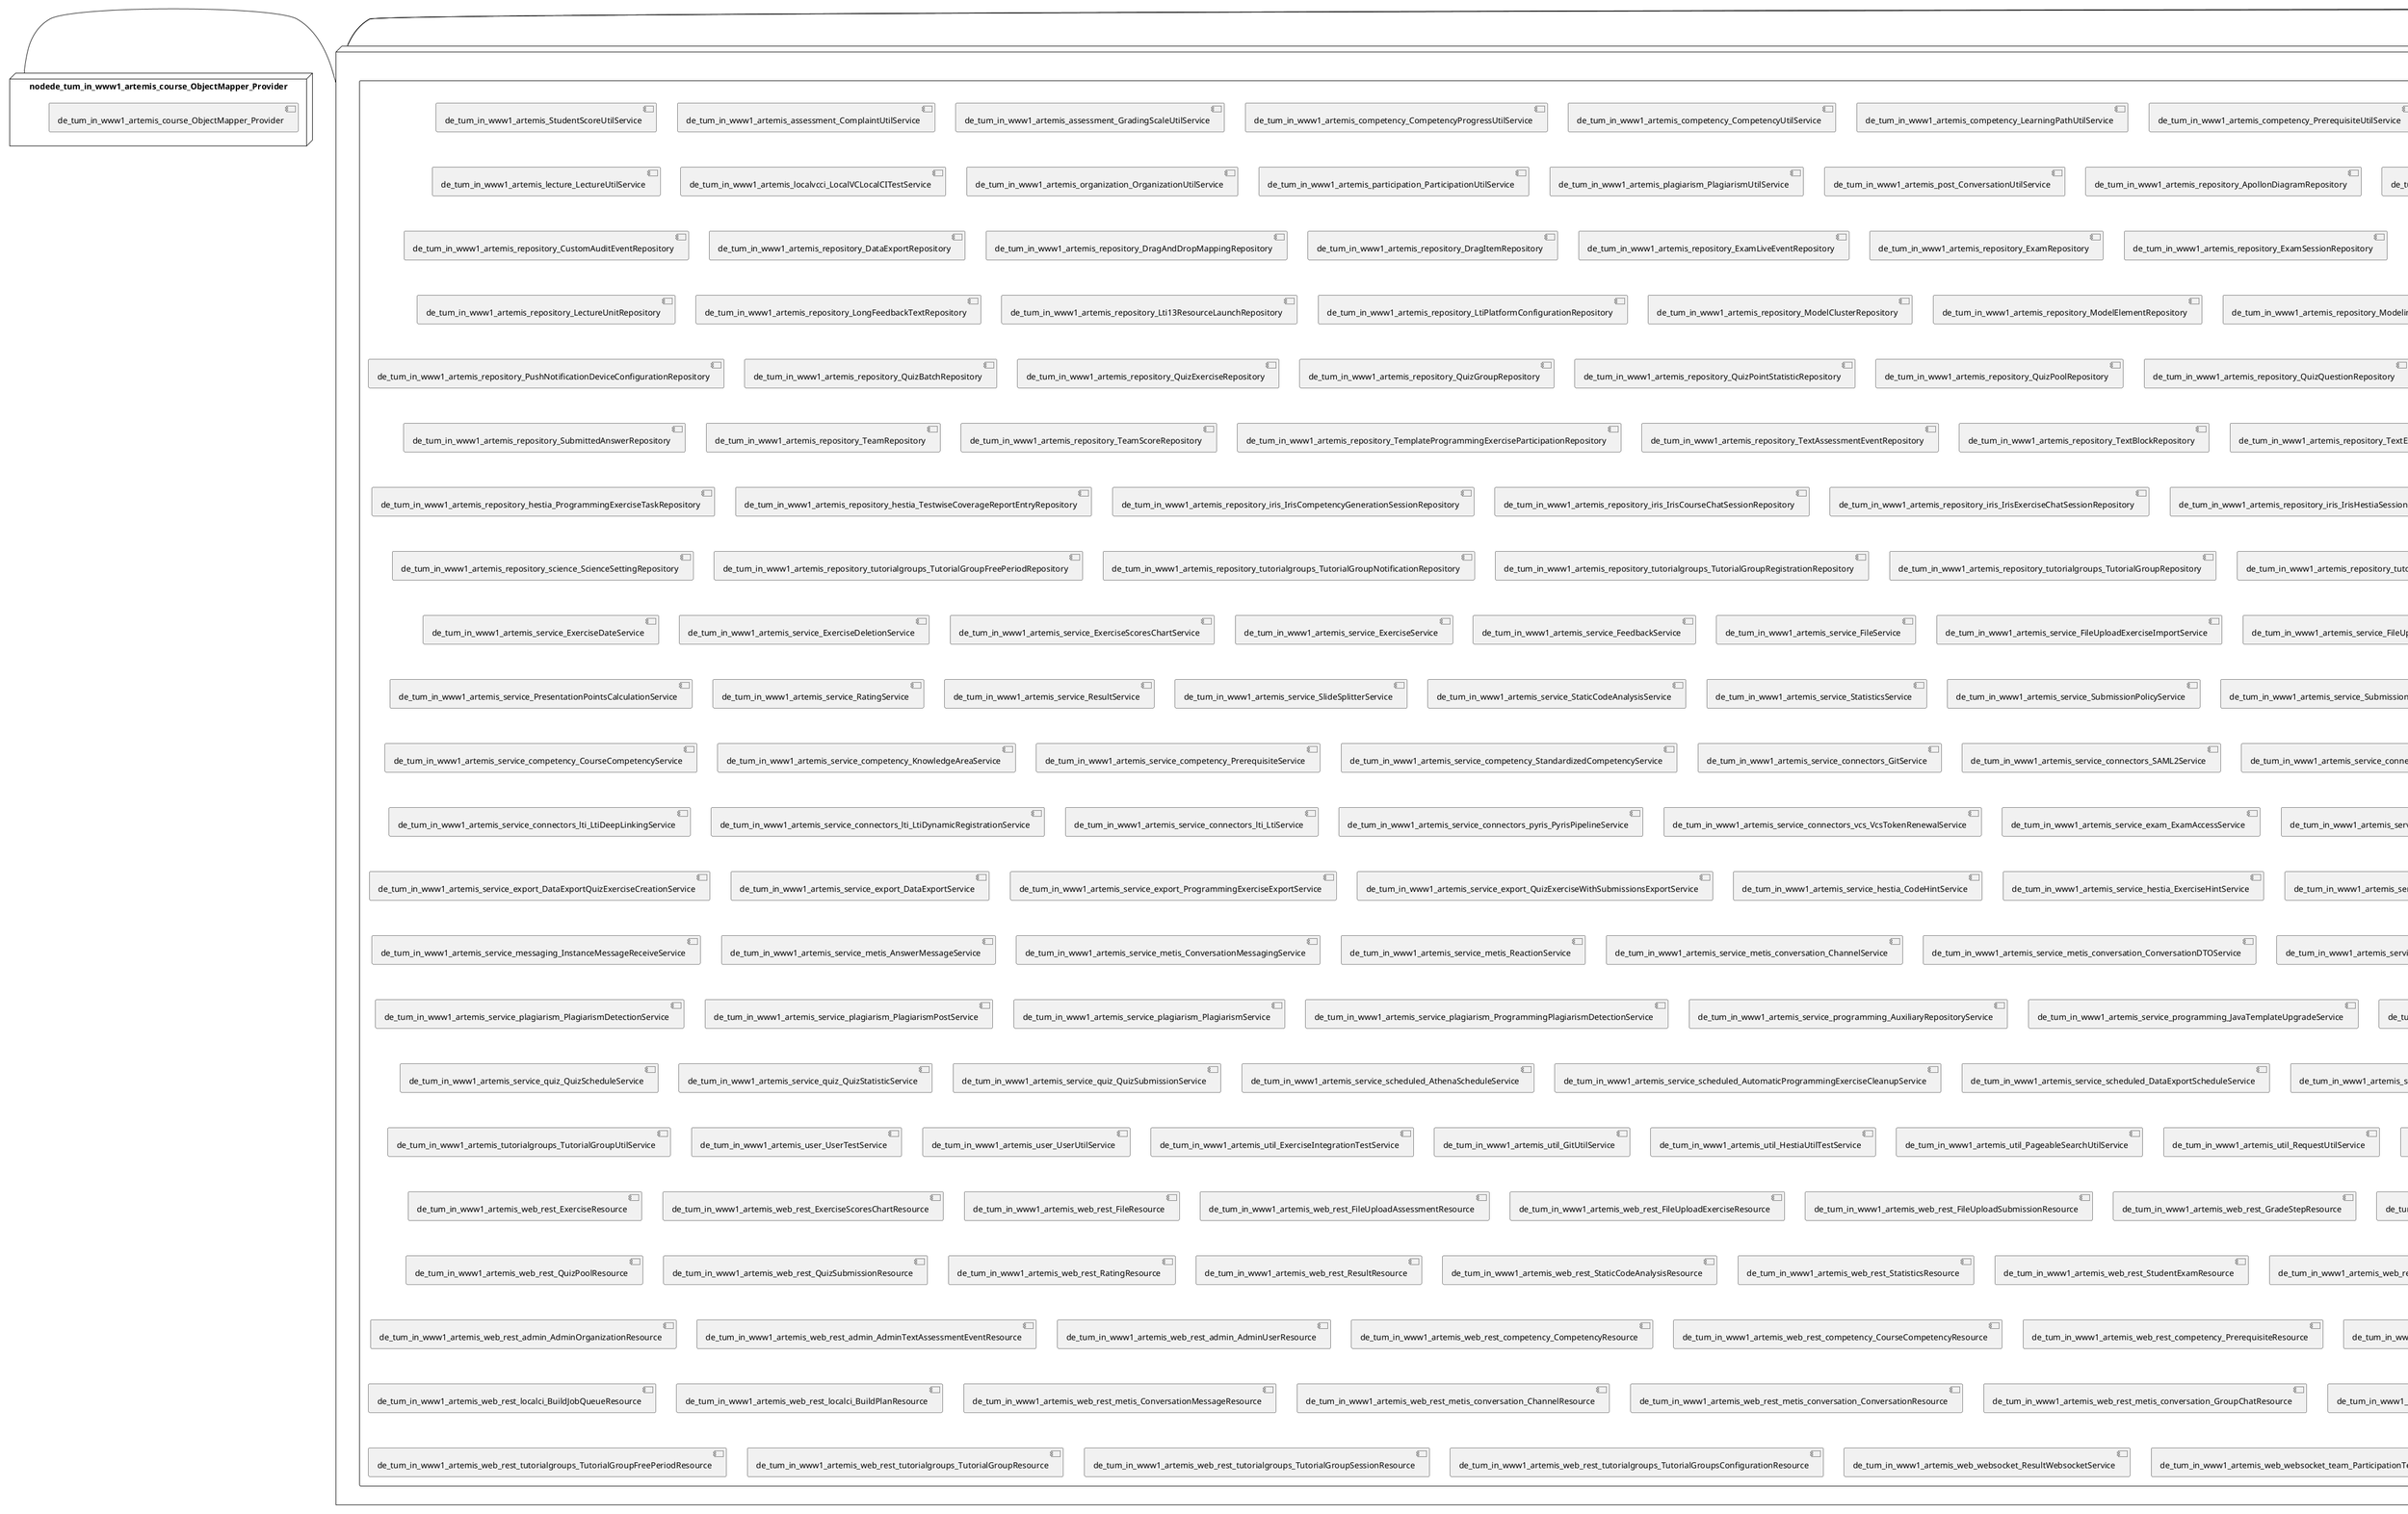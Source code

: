 @startuml
skinparam fixCircleLabelOverlapping true
skinparam componentStyle uml2
node nodede_tum_in_www1_artemis {
component de_tum_in_www1_artemis {
[de_tum_in_www1_artemis_StudentScoreUtilService] [[ls1intum-artemis.system#_yPcGcEDnEe-OCZQBGxnhMQ]]
[de_tum_in_www1_artemis_assessment_ComplaintUtilService] [[ls1intum-artemis.system#_yPcGcEDnEe-OCZQBGxnhMQ]]
[de_tum_in_www1_artemis_assessment_GradingScaleUtilService] [[ls1intum-artemis.system#_yPcGcEDnEe-OCZQBGxnhMQ]]
[de_tum_in_www1_artemis_competency_CompetencyProgressUtilService] [[ls1intum-artemis.system#_yPcGcEDnEe-OCZQBGxnhMQ]]
[de_tum_in_www1_artemis_competency_CompetencyUtilService] [[ls1intum-artemis.system#_yPcGcEDnEe-OCZQBGxnhMQ]]
[de_tum_in_www1_artemis_competency_LearningPathUtilService] [[ls1intum-artemis.system#_yPcGcEDnEe-OCZQBGxnhMQ]]
[de_tum_in_www1_artemis_competency_PrerequisiteUtilService] [[ls1intum-artemis.system#_yPcGcEDnEe-OCZQBGxnhMQ]]
[de_tum_in_www1_artemis_competency_StandardizedCompetencyUtilService] [[ls1intum-artemis.system#_yPcGcEDnEe-OCZQBGxnhMQ]]
[de_tum_in_www1_artemis_course_CourseTestService] [[ls1intum-artemis.system#_yPcGcEDnEe-OCZQBGxnhMQ]]
[de_tum_in_www1_artemis_course_CourseUtilService] [[ls1intum-artemis.system#_yPcGcEDnEe-OCZQBGxnhMQ]]
[de_tum_in_www1_artemis_domain_Repository] [[ls1intum-artemis.system#_yPcGcEDnEe-OCZQBGxnhMQ]]
[de_tum_in_www1_artemis_exam_ExamUtilService] [[ls1intum-artemis.system#_yPcGcEDnEe-OCZQBGxnhMQ]]
[de_tum_in_www1_artemis_exercise_ExerciseUtilService] [[ls1intum-artemis.system#_yPcGcEDnEe-OCZQBGxnhMQ]]
[de_tum_in_www1_artemis_exercise_fileupload_FileUploadExerciseUtilService] [[ls1intum-artemis.system#_yPcGcEDnEe-OCZQBGxnhMQ]]
[de_tum_in_www1_artemis_exercise_modeling_ModelingExerciseUtilService] [[ls1intum-artemis.system#_yPcGcEDnEe-OCZQBGxnhMQ]]
[de_tum_in_www1_artemis_exercise_programming_ContinuousIntegrationTestService] [[ls1intum-artemis.system#_yPcGcEDnEe-OCZQBGxnhMQ]]
[de_tum_in_www1_artemis_exercise_programming_ProgrammingExerciseIntegrationTestService] [[ls1intum-artemis.system#_yPcGcEDnEe-OCZQBGxnhMQ]]
[de_tum_in_www1_artemis_exercise_programming_ProgrammingExerciseResultTestService] [[ls1intum-artemis.system#_yPcGcEDnEe-OCZQBGxnhMQ]]
[de_tum_in_www1_artemis_exercise_programming_ProgrammingExerciseTestService] [[ls1intum-artemis.system#_yPcGcEDnEe-OCZQBGxnhMQ]]
[de_tum_in_www1_artemis_exercise_programming_ProgrammingExerciseUtilService] [[ls1intum-artemis.system#_yPcGcEDnEe-OCZQBGxnhMQ]]
[de_tum_in_www1_artemis_exercise_programming_ProgrammingSubmissionAndResultIntegrationTestService] [[ls1intum-artemis.system#_yPcGcEDnEe-OCZQBGxnhMQ]]
[de_tum_in_www1_artemis_exercise_quiz_QuizExerciseUtilService] [[ls1intum-artemis.system#_yPcGcEDnEe-OCZQBGxnhMQ]]
[de_tum_in_www1_artemis_exercise_text_TextExerciseUtilService] [[ls1intum-artemis.system#_yPcGcEDnEe-OCZQBGxnhMQ]]
[de_tum_in_www1_artemis_lecture_LectureUtilService] [[ls1intum-artemis.system#_yPcGcEDnEe-OCZQBGxnhMQ]]
[de_tum_in_www1_artemis_localvcci_LocalVCLocalCITestService] [[ls1intum-artemis.system#_yPcGcEDnEe-OCZQBGxnhMQ]]
[de_tum_in_www1_artemis_organization_OrganizationUtilService] [[ls1intum-artemis.system#_yPcGcEDnEe-OCZQBGxnhMQ]]
[de_tum_in_www1_artemis_participation_ParticipationUtilService] [[ls1intum-artemis.system#_yPcGcEDnEe-OCZQBGxnhMQ]]
[de_tum_in_www1_artemis_plagiarism_PlagiarismUtilService] [[ls1intum-artemis.system#_yPcGcEDnEe-OCZQBGxnhMQ]]
[de_tum_in_www1_artemis_post_ConversationUtilService] [[ls1intum-artemis.system#_yPcGcEDnEe-OCZQBGxnhMQ]]
[de_tum_in_www1_artemis_repository_ApollonDiagramRepository] [[ls1intum-artemis.system#_yPcGcEDnEe-OCZQBGxnhMQ]]
[de_tum_in_www1_artemis_repository_AttachmentRepository] [[ls1intum-artemis.system#_yPcGcEDnEe-OCZQBGxnhMQ]]
[de_tum_in_www1_artemis_repository_AttachmentUnitRepository] [[ls1intum-artemis.system#_yPcGcEDnEe-OCZQBGxnhMQ]]
[de_tum_in_www1_artemis_repository_AuthorityRepository] [[ls1intum-artemis.system#_yPcGcEDnEe-OCZQBGxnhMQ]]
[de_tum_in_www1_artemis_repository_AuxiliaryRepositoryRepository] [[ls1intum-artemis.system#_yPcGcEDnEe-OCZQBGxnhMQ]]
[de_tum_in_www1_artemis_repository_BonusRepository] [[ls1intum-artemis.system#_yPcGcEDnEe-OCZQBGxnhMQ]]
[de_tum_in_www1_artemis_repository_BuildJobRepository] [[ls1intum-artemis.system#_yPcGcEDnEe-OCZQBGxnhMQ]]
[de_tum_in_www1_artemis_repository_BuildLogEntryRepository] [[ls1intum-artemis.system#_yPcGcEDnEe-OCZQBGxnhMQ]]
[de_tum_in_www1_artemis_repository_BuildLogStatisticsEntryRepository] [[ls1intum-artemis.system#_yPcGcEDnEe-OCZQBGxnhMQ]]
[de_tum_in_www1_artemis_repository_BuildPlanRepository] [[ls1intum-artemis.system#_yPcGcEDnEe-OCZQBGxnhMQ]]
[de_tum_in_www1_artemis_repository_CompetencyProgressRepository] [[ls1intum-artemis.system#_yPcGcEDnEe-OCZQBGxnhMQ]]
[de_tum_in_www1_artemis_repository_CompetencyRelationRepository] [[ls1intum-artemis.system#_yPcGcEDnEe-OCZQBGxnhMQ]]
[de_tum_in_www1_artemis_repository_CompetencyRepository] [[ls1intum-artemis.system#_yPcGcEDnEe-OCZQBGxnhMQ]]
[de_tum_in_www1_artemis_repository_ComplaintRepository] [[ls1intum-artemis.system#_yPcGcEDnEe-OCZQBGxnhMQ]]
[de_tum_in_www1_artemis_repository_ComplaintResponseRepository] [[ls1intum-artemis.system#_yPcGcEDnEe-OCZQBGxnhMQ]]
[de_tum_in_www1_artemis_repository_CourseCompetencyRepository] [[ls1intum-artemis.system#_yPcGcEDnEe-OCZQBGxnhMQ]]
[de_tum_in_www1_artemis_repository_CourseRepository] [[ls1intum-artemis.system#_yPcGcEDnEe-OCZQBGxnhMQ]]
[de_tum_in_www1_artemis_repository_CustomAuditEventRepository] [[ls1intum-artemis.system#_yPcGcEDnEe-OCZQBGxnhMQ]]
[de_tum_in_www1_artemis_repository_DataExportRepository] [[ls1intum-artemis.system#_yPcGcEDnEe-OCZQBGxnhMQ]]
[de_tum_in_www1_artemis_repository_DragAndDropMappingRepository] [[ls1intum-artemis.system#_yPcGcEDnEe-OCZQBGxnhMQ]]
[de_tum_in_www1_artemis_repository_DragItemRepository] [[ls1intum-artemis.system#_yPcGcEDnEe-OCZQBGxnhMQ]]
[de_tum_in_www1_artemis_repository_ExamLiveEventRepository] [[ls1intum-artemis.system#_yPcGcEDnEe-OCZQBGxnhMQ]]
[de_tum_in_www1_artemis_repository_ExamRepository] [[ls1intum-artemis.system#_yPcGcEDnEe-OCZQBGxnhMQ]]
[de_tum_in_www1_artemis_repository_ExamSessionRepository] [[ls1intum-artemis.system#_yPcGcEDnEe-OCZQBGxnhMQ]]
[de_tum_in_www1_artemis_repository_ExamUserRepository] [[ls1intum-artemis.system#_yPcGcEDnEe-OCZQBGxnhMQ]]
[de_tum_in_www1_artemis_repository_ExampleSubmissionRepository] [[ls1intum-artemis.system#_yPcGcEDnEe-OCZQBGxnhMQ]]
[de_tum_in_www1_artemis_repository_ExerciseGroupRepository] [[ls1intum-artemis.system#_yPcGcEDnEe-OCZQBGxnhMQ]]
[de_tum_in_www1_artemis_repository_ExerciseRepository] [[ls1intum-artemis.system#_yPcGcEDnEe-OCZQBGxnhMQ]]
[de_tum_in_www1_artemis_repository_ExerciseUnitRepository] [[ls1intum-artemis.system#_yPcGcEDnEe-OCZQBGxnhMQ]]
[de_tum_in_www1_artemis_repository_FeedbackRepository] [[ls1intum-artemis.system#_yPcGcEDnEe-OCZQBGxnhMQ]]
[de_tum_in_www1_artemis_repository_FileUploadExerciseRepository] [[ls1intum-artemis.system#_yPcGcEDnEe-OCZQBGxnhMQ]]
[de_tum_in_www1_artemis_repository_FileUploadSubmissionRepository] [[ls1intum-artemis.system#_yPcGcEDnEe-OCZQBGxnhMQ]]
[de_tum_in_www1_artemis_repository_GradeStepRepository] [[ls1intum-artemis.system#_yPcGcEDnEe-OCZQBGxnhMQ]]
[de_tum_in_www1_artemis_repository_GradingCriterionRepository] [[ls1intum-artemis.system#_yPcGcEDnEe-OCZQBGxnhMQ]]
[de_tum_in_www1_artemis_repository_GradingScaleRepository] [[ls1intum-artemis.system#_yPcGcEDnEe-OCZQBGxnhMQ]]
[de_tum_in_www1_artemis_repository_GroupNotificationRepository] [[ls1intum-artemis.system#_yPcGcEDnEe-OCZQBGxnhMQ]]
[de_tum_in_www1_artemis_repository_GuidedTourSettingsRepository] [[ls1intum-artemis.system#_yPcGcEDnEe-OCZQBGxnhMQ]]
[de_tum_in_www1_artemis_repository_LearningPathRepository] [[ls1intum-artemis.system#_yPcGcEDnEe-OCZQBGxnhMQ]]
[de_tum_in_www1_artemis_repository_LectureRepository] [[ls1intum-artemis.system#_yPcGcEDnEe-OCZQBGxnhMQ]]
[de_tum_in_www1_artemis_repository_LectureUnitCompletionRepository] [[ls1intum-artemis.system#_yPcGcEDnEe-OCZQBGxnhMQ]]
[de_tum_in_www1_artemis_repository_LectureUnitRepository] [[ls1intum-artemis.system#_yPcGcEDnEe-OCZQBGxnhMQ]]
[de_tum_in_www1_artemis_repository_LongFeedbackTextRepository] [[ls1intum-artemis.system#_yPcGcEDnEe-OCZQBGxnhMQ]]
[de_tum_in_www1_artemis_repository_Lti13ResourceLaunchRepository] [[ls1intum-artemis.system#_yPcGcEDnEe-OCZQBGxnhMQ]]
[de_tum_in_www1_artemis_repository_LtiPlatformConfigurationRepository] [[ls1intum-artemis.system#_yPcGcEDnEe-OCZQBGxnhMQ]]
[de_tum_in_www1_artemis_repository_ModelClusterRepository] [[ls1intum-artemis.system#_yPcGcEDnEe-OCZQBGxnhMQ]]
[de_tum_in_www1_artemis_repository_ModelElementRepository] [[ls1intum-artemis.system#_yPcGcEDnEe-OCZQBGxnhMQ]]
[de_tum_in_www1_artemis_repository_ModelingExerciseRepository] [[ls1intum-artemis.system#_yPcGcEDnEe-OCZQBGxnhMQ]]
[de_tum_in_www1_artemis_repository_ModelingSubmissionRepository] [[ls1intum-artemis.system#_yPcGcEDnEe-OCZQBGxnhMQ]]
[de_tum_in_www1_artemis_repository_NotificationRepository] [[ls1intum-artemis.system#_yPcGcEDnEe-OCZQBGxnhMQ]]
[de_tum_in_www1_artemis_repository_NotificationSettingRepository] [[ls1intum-artemis.system#_yPcGcEDnEe-OCZQBGxnhMQ]]
[de_tum_in_www1_artemis_repository_OnlineCourseConfigurationRepository] [[ls1intum-artemis.system#_yPcGcEDnEe-OCZQBGxnhMQ]]
[de_tum_in_www1_artemis_repository_OnlineUnitRepository] [[ls1intum-artemis.system#_yPcGcEDnEe-OCZQBGxnhMQ]]
[de_tum_in_www1_artemis_repository_OrganizationRepository] [[ls1intum-artemis.system#_yPcGcEDnEe-OCZQBGxnhMQ]]
[de_tum_in_www1_artemis_repository_ParticipantScoreRepository] [[ls1intum-artemis.system#_yPcGcEDnEe-OCZQBGxnhMQ]]
[de_tum_in_www1_artemis_repository_ParticipationRepository] [[ls1intum-artemis.system#_yPcGcEDnEe-OCZQBGxnhMQ]]
[de_tum_in_www1_artemis_repository_PrerequisiteRepository] [[ls1intum-artemis.system#_yPcGcEDnEe-OCZQBGxnhMQ]]
[de_tum_in_www1_artemis_repository_ProgrammingExerciseRepository] [[ls1intum-artemis.system#_yPcGcEDnEe-OCZQBGxnhMQ]]
[de_tum_in_www1_artemis_repository_ProgrammingExerciseStudentParticipationRepository] [[ls1intum-artemis.system#_yPcGcEDnEe-OCZQBGxnhMQ]]
[de_tum_in_www1_artemis_repository_ProgrammingExerciseStudentParticipationTestRepository] [[ls1intum-artemis.system#_yPcGcEDnEe-OCZQBGxnhMQ]]
[de_tum_in_www1_artemis_repository_ProgrammingExerciseTestCaseRepository] [[ls1intum-artemis.system#_yPcGcEDnEe-OCZQBGxnhMQ]]
[de_tum_in_www1_artemis_repository_ProgrammingExerciseTestRepository] [[ls1intum-artemis.system#_yPcGcEDnEe-OCZQBGxnhMQ]]
[de_tum_in_www1_artemis_repository_ProgrammingSubmissionRepository] [[ls1intum-artemis.system#_yPcGcEDnEe-OCZQBGxnhMQ]]
[de_tum_in_www1_artemis_repository_ProgrammingSubmissionTestRepository] [[ls1intum-artemis.system#_yPcGcEDnEe-OCZQBGxnhMQ]]
[de_tum_in_www1_artemis_repository_PushNotificationDeviceConfigurationRepository] [[ls1intum-artemis.system#_yPcGcEDnEe-OCZQBGxnhMQ]]
[de_tum_in_www1_artemis_repository_QuizBatchRepository] [[ls1intum-artemis.system#_yPcGcEDnEe-OCZQBGxnhMQ]]
[de_tum_in_www1_artemis_repository_QuizExerciseRepository] [[ls1intum-artemis.system#_yPcGcEDnEe-OCZQBGxnhMQ]]
[de_tum_in_www1_artemis_repository_QuizGroupRepository] [[ls1intum-artemis.system#_yPcGcEDnEe-OCZQBGxnhMQ]]
[de_tum_in_www1_artemis_repository_QuizPointStatisticRepository] [[ls1intum-artemis.system#_yPcGcEDnEe-OCZQBGxnhMQ]]
[de_tum_in_www1_artemis_repository_QuizPoolRepository] [[ls1intum-artemis.system#_yPcGcEDnEe-OCZQBGxnhMQ]]
[de_tum_in_www1_artemis_repository_QuizQuestionRepository] [[ls1intum-artemis.system#_yPcGcEDnEe-OCZQBGxnhMQ]]
[de_tum_in_www1_artemis_repository_QuizQuestionStatisticRepository] [[ls1intum-artemis.system#_yPcGcEDnEe-OCZQBGxnhMQ]]
[de_tum_in_www1_artemis_repository_QuizSubmissionRepository] [[ls1intum-artemis.system#_yPcGcEDnEe-OCZQBGxnhMQ]]
[de_tum_in_www1_artemis_repository_RatingRepository] [[ls1intum-artemis.system#_yPcGcEDnEe-OCZQBGxnhMQ]]
[de_tum_in_www1_artemis_repository_ResultRepository] [[ls1intum-artemis.system#_yPcGcEDnEe-OCZQBGxnhMQ]]
[de_tum_in_www1_artemis_repository_SingleUserNotificationRepository] [[ls1intum-artemis.system#_yPcGcEDnEe-OCZQBGxnhMQ]]
[de_tum_in_www1_artemis_repository_SlideRepository] [[ls1intum-artemis.system#_yPcGcEDnEe-OCZQBGxnhMQ]]
[de_tum_in_www1_artemis_repository_SolutionProgrammingExerciseParticipationRepository] [[ls1intum-artemis.system#_yPcGcEDnEe-OCZQBGxnhMQ]]
[de_tum_in_www1_artemis_repository_SourceRepository] [[ls1intum-artemis.system#_yPcGcEDnEe-OCZQBGxnhMQ]]
[de_tum_in_www1_artemis_repository_StaticCodeAnalysisCategoryRepository] [[ls1intum-artemis.system#_yPcGcEDnEe-OCZQBGxnhMQ]]
[de_tum_in_www1_artemis_repository_StatisticsRepository] [[ls1intum-artemis.system#_yPcGcEDnEe-OCZQBGxnhMQ]]
[de_tum_in_www1_artemis_repository_StudentExamRepository] [[ls1intum-artemis.system#_yPcGcEDnEe-OCZQBGxnhMQ]]
[de_tum_in_www1_artemis_repository_StudentParticipationRepository] [[ls1intum-artemis.system#_yPcGcEDnEe-OCZQBGxnhMQ]]
[de_tum_in_www1_artemis_repository_StudentScoreRepository] [[ls1intum-artemis.system#_yPcGcEDnEe-OCZQBGxnhMQ]]
[de_tum_in_www1_artemis_repository_SubmissionPolicyRepository] [[ls1intum-artemis.system#_yPcGcEDnEe-OCZQBGxnhMQ]]
[de_tum_in_www1_artemis_repository_SubmissionRepository] [[ls1intum-artemis.system#_yPcGcEDnEe-OCZQBGxnhMQ]]
[de_tum_in_www1_artemis_repository_SubmissionVersionRepository] [[ls1intum-artemis.system#_yPcGcEDnEe-OCZQBGxnhMQ]]
[de_tum_in_www1_artemis_repository_SubmittedAnswerRepository] [[ls1intum-artemis.system#_yPcGcEDnEe-OCZQBGxnhMQ]]
[de_tum_in_www1_artemis_repository_TeamRepository] [[ls1intum-artemis.system#_yPcGcEDnEe-OCZQBGxnhMQ]]
[de_tum_in_www1_artemis_repository_TeamScoreRepository] [[ls1intum-artemis.system#_yPcGcEDnEe-OCZQBGxnhMQ]]
[de_tum_in_www1_artemis_repository_TemplateProgrammingExerciseParticipationRepository] [[ls1intum-artemis.system#_yPcGcEDnEe-OCZQBGxnhMQ]]
[de_tum_in_www1_artemis_repository_TextAssessmentEventRepository] [[ls1intum-artemis.system#_yPcGcEDnEe-OCZQBGxnhMQ]]
[de_tum_in_www1_artemis_repository_TextBlockRepository] [[ls1intum-artemis.system#_yPcGcEDnEe-OCZQBGxnhMQ]]
[de_tum_in_www1_artemis_repository_TextExerciseRepository] [[ls1intum-artemis.system#_yPcGcEDnEe-OCZQBGxnhMQ]]
[de_tum_in_www1_artemis_repository_TextSubmissionRepository] [[ls1intum-artemis.system#_yPcGcEDnEe-OCZQBGxnhMQ]]
[de_tum_in_www1_artemis_repository_TextUnitRepository] [[ls1intum-artemis.system#_yPcGcEDnEe-OCZQBGxnhMQ]]
[de_tum_in_www1_artemis_repository_TutorParticipationRepository] [[ls1intum-artemis.system#_yPcGcEDnEe-OCZQBGxnhMQ]]
[de_tum_in_www1_artemis_repository_UserRepository] [[ls1intum-artemis.system#_yPcGcEDnEe-OCZQBGxnhMQ]]
[de_tum_in_www1_artemis_repository_UserTestRepository] [[ls1intum-artemis.system#_yPcGcEDnEe-OCZQBGxnhMQ]]
[de_tum_in_www1_artemis_repository_VideoUnitRepository] [[ls1intum-artemis.system#_yPcGcEDnEe-OCZQBGxnhMQ]]
[de_tum_in_www1_artemis_repository_competency_CompetencyJolRepository] [[ls1intum-artemis.system#_yPcGcEDnEe-OCZQBGxnhMQ]]
[de_tum_in_www1_artemis_repository_competency_KnowledgeAreaRepository] [[ls1intum-artemis.system#_yPcGcEDnEe-OCZQBGxnhMQ]]
[de_tum_in_www1_artemis_repository_competency_StandardizedCompetencyRepository] [[ls1intum-artemis.system#_yPcGcEDnEe-OCZQBGxnhMQ]]
[de_tum_in_www1_artemis_repository_hestia_CodeHintRepository] [[ls1intum-artemis.system#_yPcGcEDnEe-OCZQBGxnhMQ]]
[de_tum_in_www1_artemis_repository_hestia_CoverageFileReportRepository] [[ls1intum-artemis.system#_yPcGcEDnEe-OCZQBGxnhMQ]]
[de_tum_in_www1_artemis_repository_hestia_CoverageReportRepository] [[ls1intum-artemis.system#_yPcGcEDnEe-OCZQBGxnhMQ]]
[de_tum_in_www1_artemis_repository_hestia_ExerciseHintActivationRepository] [[ls1intum-artemis.system#_yPcGcEDnEe-OCZQBGxnhMQ]]
[de_tum_in_www1_artemis_repository_hestia_ExerciseHintRepository] [[ls1intum-artemis.system#_yPcGcEDnEe-OCZQBGxnhMQ]]
[de_tum_in_www1_artemis_repository_hestia_ProgrammingExerciseGitDiffReportRepository] [[ls1intum-artemis.system#_yPcGcEDnEe-OCZQBGxnhMQ]]
[de_tum_in_www1_artemis_repository_hestia_ProgrammingExerciseSolutionEntryRepository] [[ls1intum-artemis.system#_yPcGcEDnEe-OCZQBGxnhMQ]]
[de_tum_in_www1_artemis_repository_hestia_ProgrammingExerciseTaskRepository] [[ls1intum-artemis.system#_yPcGcEDnEe-OCZQBGxnhMQ]]
[de_tum_in_www1_artemis_repository_hestia_TestwiseCoverageReportEntryRepository] [[ls1intum-artemis.system#_yPcGcEDnEe-OCZQBGxnhMQ]]
[de_tum_in_www1_artemis_repository_iris_IrisCompetencyGenerationSessionRepository] [[ls1intum-artemis.system#_yPcGcEDnEe-OCZQBGxnhMQ]]
[de_tum_in_www1_artemis_repository_iris_IrisCourseChatSessionRepository] [[ls1intum-artemis.system#_yPcGcEDnEe-OCZQBGxnhMQ]]
[de_tum_in_www1_artemis_repository_iris_IrisExerciseChatSessionRepository] [[ls1intum-artemis.system#_yPcGcEDnEe-OCZQBGxnhMQ]]
[de_tum_in_www1_artemis_repository_iris_IrisHestiaSessionRepository] [[ls1intum-artemis.system#_yPcGcEDnEe-OCZQBGxnhMQ]]
[de_tum_in_www1_artemis_repository_iris_IrisMessageRepository] [[ls1intum-artemis.system#_yPcGcEDnEe-OCZQBGxnhMQ]]
[de_tum_in_www1_artemis_repository_iris_IrisSessionRepository] [[ls1intum-artemis.system#_yPcGcEDnEe-OCZQBGxnhMQ]]
[de_tum_in_www1_artemis_repository_metis_AnswerPostRepository] [[ls1intum-artemis.system#_yPcGcEDnEe-OCZQBGxnhMQ]]
[de_tum_in_www1_artemis_repository_metis_ConversationMessageRepository] [[ls1intum-artemis.system#_yPcGcEDnEe-OCZQBGxnhMQ]]
[de_tum_in_www1_artemis_repository_metis_ConversationParticipantRepository] [[ls1intum-artemis.system#_yPcGcEDnEe-OCZQBGxnhMQ]]
[de_tum_in_www1_artemis_repository_metis_PostRepository] [[ls1intum-artemis.system#_yPcGcEDnEe-OCZQBGxnhMQ]]
[de_tum_in_www1_artemis_repository_metis_ReactionRepository] [[ls1intum-artemis.system#_yPcGcEDnEe-OCZQBGxnhMQ]]
[de_tum_in_www1_artemis_repository_metis_conversation_ChannelRepository] [[ls1intum-artemis.system#_yPcGcEDnEe-OCZQBGxnhMQ]]
[de_tum_in_www1_artemis_repository_metis_conversation_ConversationNotificationRepository] [[ls1intum-artemis.system#_yPcGcEDnEe-OCZQBGxnhMQ]]
[de_tum_in_www1_artemis_repository_metis_conversation_ConversationRepository] [[ls1intum-artemis.system#_yPcGcEDnEe-OCZQBGxnhMQ]]
[de_tum_in_www1_artemis_repository_metis_conversation_GroupChatRepository] [[ls1intum-artemis.system#_yPcGcEDnEe-OCZQBGxnhMQ]]
[de_tum_in_www1_artemis_repository_metis_conversation_OneToOneChatRepository] [[ls1intum-artemis.system#_yPcGcEDnEe-OCZQBGxnhMQ]]
[de_tum_in_www1_artemis_repository_plagiarism_PlagiarismCaseRepository] [[ls1intum-artemis.system#_yPcGcEDnEe-OCZQBGxnhMQ]]
[de_tum_in_www1_artemis_repository_plagiarism_PlagiarismComparisonRepository] [[ls1intum-artemis.system#_yPcGcEDnEe-OCZQBGxnhMQ]]
[de_tum_in_www1_artemis_repository_plagiarism_PlagiarismResultRepository] [[ls1intum-artemis.system#_yPcGcEDnEe-OCZQBGxnhMQ]]
[de_tum_in_www1_artemis_repository_plagiarism_PlagiarismSubmissionRepository] [[ls1intum-artemis.system#_yPcGcEDnEe-OCZQBGxnhMQ]]
[de_tum_in_www1_artemis_repository_science_ScienceEventRepository] [[ls1intum-artemis.system#_yPcGcEDnEe-OCZQBGxnhMQ]]
[de_tum_in_www1_artemis_repository_science_ScienceSettingRepository] [[ls1intum-artemis.system#_yPcGcEDnEe-OCZQBGxnhMQ]]
[de_tum_in_www1_artemis_repository_tutorialgroups_TutorialGroupFreePeriodRepository] [[ls1intum-artemis.system#_yPcGcEDnEe-OCZQBGxnhMQ]]
[de_tum_in_www1_artemis_repository_tutorialgroups_TutorialGroupNotificationRepository] [[ls1intum-artemis.system#_yPcGcEDnEe-OCZQBGxnhMQ]]
[de_tum_in_www1_artemis_repository_tutorialgroups_TutorialGroupRegistrationRepository] [[ls1intum-artemis.system#_yPcGcEDnEe-OCZQBGxnhMQ]]
[de_tum_in_www1_artemis_repository_tutorialgroups_TutorialGroupRepository] [[ls1intum-artemis.system#_yPcGcEDnEe-OCZQBGxnhMQ]]
[de_tum_in_www1_artemis_repository_tutorialgroups_TutorialGroupScheduleRepository] [[ls1intum-artemis.system#_yPcGcEDnEe-OCZQBGxnhMQ]]
[de_tum_in_www1_artemis_repository_tutorialgroups_TutorialGroupSessionRepository] [[ls1intum-artemis.system#_yPcGcEDnEe-OCZQBGxnhMQ]]
[de_tum_in_www1_artemis_repository_tutorialgroups_TutorialGroupsConfigurationRepository] [[ls1intum-artemis.system#_yPcGcEDnEe-OCZQBGxnhMQ]]
[de_tum_in_www1_artemis_security_DomainUserDetailsService] [[ls1intum-artemis.system#_yPcGcEDnEe-OCZQBGxnhMQ]]
[de_tum_in_www1_artemis_service_AssessmentDashboardService] [[ls1intum-artemis.system#_yPcGcEDnEe-OCZQBGxnhMQ]]
[de_tum_in_www1_artemis_service_AssessmentService] [[ls1intum-artemis.system#_yPcGcEDnEe-OCZQBGxnhMQ]]
[de_tum_in_www1_artemis_service_AttachmentUnitService] [[ls1intum-artemis.system#_yPcGcEDnEe-OCZQBGxnhMQ]]
[de_tum_in_www1_artemis_service_AuthorizationCheckService] [[ls1intum-artemis.system#_yPcGcEDnEe-OCZQBGxnhMQ]]
[de_tum_in_www1_artemis_service_BonusService] [[ls1intum-artemis.system#_yPcGcEDnEe-OCZQBGxnhMQ]]
[de_tum_in_www1_artemis_service_BuildLogEntryService] [[ls1intum-artemis.system#_yPcGcEDnEe-OCZQBGxnhMQ]]
[de_tum_in_www1_artemis_service_ComplaintResponseService] [[ls1intum-artemis.system#_yPcGcEDnEe-OCZQBGxnhMQ]]
[de_tum_in_www1_artemis_service_ComplaintService] [[ls1intum-artemis.system#_yPcGcEDnEe-OCZQBGxnhMQ]]
[de_tum_in_www1_artemis_service_ConsistencyCheckService] [[ls1intum-artemis.system#_yPcGcEDnEe-OCZQBGxnhMQ]]
[de_tum_in_www1_artemis_service_ConsistencyCheckTestService] [[ls1intum-artemis.system#_yPcGcEDnEe-OCZQBGxnhMQ]]
[de_tum_in_www1_artemis_service_CourseScoreCalculationService] [[ls1intum-artemis.system#_yPcGcEDnEe-OCZQBGxnhMQ]]
[de_tum_in_www1_artemis_service_CourseService] [[ls1intum-artemis.system#_yPcGcEDnEe-OCZQBGxnhMQ]]
[de_tum_in_www1_artemis_service_EmailSummaryService] [[ls1intum-artemis.system#_yPcGcEDnEe-OCZQBGxnhMQ]]
[de_tum_in_www1_artemis_service_ExampleSubmissionService] [[ls1intum-artemis.system#_yPcGcEDnEe-OCZQBGxnhMQ]]
[de_tum_in_www1_artemis_service_ExerciseDateService] [[ls1intum-artemis.system#_yPcGcEDnEe-OCZQBGxnhMQ]]
[de_tum_in_www1_artemis_service_ExerciseDeletionService] [[ls1intum-artemis.system#_yPcGcEDnEe-OCZQBGxnhMQ]]
[de_tum_in_www1_artemis_service_ExerciseScoresChartService] [[ls1intum-artemis.system#_yPcGcEDnEe-OCZQBGxnhMQ]]
[de_tum_in_www1_artemis_service_ExerciseService] [[ls1intum-artemis.system#_yPcGcEDnEe-OCZQBGxnhMQ]]
[de_tum_in_www1_artemis_service_FeedbackService] [[ls1intum-artemis.system#_yPcGcEDnEe-OCZQBGxnhMQ]]
[de_tum_in_www1_artemis_service_FileService] [[ls1intum-artemis.system#_yPcGcEDnEe-OCZQBGxnhMQ]]
[de_tum_in_www1_artemis_service_FileUploadExerciseImportService] [[ls1intum-artemis.system#_yPcGcEDnEe-OCZQBGxnhMQ]]
[de_tum_in_www1_artemis_service_FileUploadExerciseService] [[ls1intum-artemis.system#_yPcGcEDnEe-OCZQBGxnhMQ]]
[de_tum_in_www1_artemis_service_FileUploadSubmissionService] [[ls1intum-artemis.system#_yPcGcEDnEe-OCZQBGxnhMQ]]
[de_tum_in_www1_artemis_service_GradingScaleService] [[ls1intum-artemis.system#_yPcGcEDnEe-OCZQBGxnhMQ]]
[de_tum_in_www1_artemis_service_LearningObjectService] [[ls1intum-artemis.system#_yPcGcEDnEe-OCZQBGxnhMQ]]
[de_tum_in_www1_artemis_service_LectureImportService] [[ls1intum-artemis.system#_yPcGcEDnEe-OCZQBGxnhMQ]]
[de_tum_in_www1_artemis_service_LectureService] [[ls1intum-artemis.system#_yPcGcEDnEe-OCZQBGxnhMQ]]
[de_tum_in_www1_artemis_service_LectureUnitProcessingService] [[ls1intum-artemis.system#_yPcGcEDnEe-OCZQBGxnhMQ]]
[de_tum_in_www1_artemis_service_LectureUnitService] [[ls1intum-artemis.system#_yPcGcEDnEe-OCZQBGxnhMQ]]
[de_tum_in_www1_artemis_service_ModelingExerciseImportService] [[ls1intum-artemis.system#_yPcGcEDnEe-OCZQBGxnhMQ]]
[de_tum_in_www1_artemis_service_ModelingExerciseService] [[ls1intum-artemis.system#_yPcGcEDnEe-OCZQBGxnhMQ]]
[de_tum_in_www1_artemis_service_ModelingSubmissionService] [[ls1intum-artemis.system#_yPcGcEDnEe-OCZQBGxnhMQ]]
[de_tum_in_www1_artemis_service_OnlineCourseConfigurationService] [[ls1intum-artemis.system#_yPcGcEDnEe-OCZQBGxnhMQ]]
[de_tum_in_www1_artemis_service_OrganizationService] [[ls1intum-artemis.system#_yPcGcEDnEe-OCZQBGxnhMQ]]
[de_tum_in_www1_artemis_service_ParticipantScoreService] [[ls1intum-artemis.system#_yPcGcEDnEe-OCZQBGxnhMQ]]
[de_tum_in_www1_artemis_service_ParticipationAuthorizationCheckService] [[ls1intum-artemis.system#_yPcGcEDnEe-OCZQBGxnhMQ]]
[de_tum_in_www1_artemis_service_ParticipationService] [[ls1intum-artemis.system#_yPcGcEDnEe-OCZQBGxnhMQ]]
[de_tum_in_www1_artemis_service_PresentationPointsCalculationService] [[ls1intum-artemis.system#_yPcGcEDnEe-OCZQBGxnhMQ]]
[de_tum_in_www1_artemis_service_RatingService] [[ls1intum-artemis.system#_yPcGcEDnEe-OCZQBGxnhMQ]]
[de_tum_in_www1_artemis_service_ResultService] [[ls1intum-artemis.system#_yPcGcEDnEe-OCZQBGxnhMQ]]
[de_tum_in_www1_artemis_service_SlideSplitterService] [[ls1intum-artemis.system#_yPcGcEDnEe-OCZQBGxnhMQ]]
[de_tum_in_www1_artemis_service_StaticCodeAnalysisService] [[ls1intum-artemis.system#_yPcGcEDnEe-OCZQBGxnhMQ]]
[de_tum_in_www1_artemis_service_StatisticsService] [[ls1intum-artemis.system#_yPcGcEDnEe-OCZQBGxnhMQ]]
[de_tum_in_www1_artemis_service_SubmissionPolicyService] [[ls1intum-artemis.system#_yPcGcEDnEe-OCZQBGxnhMQ]]
[de_tum_in_www1_artemis_service_SubmissionService] [[ls1intum-artemis.system#_yPcGcEDnEe-OCZQBGxnhMQ]]
[de_tum_in_www1_artemis_service_SubmissionVersionService] [[ls1intum-artemis.system#_yPcGcEDnEe-OCZQBGxnhMQ]]
[de_tum_in_www1_artemis_service_TeamService] [[ls1intum-artemis.system#_yPcGcEDnEe-OCZQBGxnhMQ]]
[de_tum_in_www1_artemis_service_TextBlockService] [[ls1intum-artemis.system#_yPcGcEDnEe-OCZQBGxnhMQ]]
[de_tum_in_www1_artemis_service_TextExerciseImportService] [[ls1intum-artemis.system#_yPcGcEDnEe-OCZQBGxnhMQ]]
[de_tum_in_www1_artemis_service_TextExerciseService] [[ls1intum-artemis.system#_yPcGcEDnEe-OCZQBGxnhMQ]]
[de_tum_in_www1_artemis_service_TextSubmissionService] [[ls1intum-artemis.system#_yPcGcEDnEe-OCZQBGxnhMQ]]
[de_tum_in_www1_artemis_service_TutorEffortService] [[ls1intum-artemis.system#_yPcGcEDnEe-OCZQBGxnhMQ]]
[de_tum_in_www1_artemis_service_TutorLeaderboardService] [[ls1intum-artemis.system#_yPcGcEDnEe-OCZQBGxnhMQ]]
[de_tum_in_www1_artemis_service_TutorParticipationService] [[ls1intum-artemis.system#_yPcGcEDnEe-OCZQBGxnhMQ]]
[de_tum_in_www1_artemis_service_UriService] [[ls1intum-artemis.system#_yPcGcEDnEe-OCZQBGxnhMQ]]
[de_tum_in_www1_artemis_service_compass_CompassService] [[ls1intum-artemis.system#_yPcGcEDnEe-OCZQBGxnhMQ]]
[de_tum_in_www1_artemis_service_competency_CompetencyJolService] [[ls1intum-artemis.system#_yPcGcEDnEe-OCZQBGxnhMQ]]
[de_tum_in_www1_artemis_service_competency_CompetencyProgressService] [[ls1intum-artemis.system#_yPcGcEDnEe-OCZQBGxnhMQ]]
[de_tum_in_www1_artemis_service_competency_CompetencyRelationService] [[ls1intum-artemis.system#_yPcGcEDnEe-OCZQBGxnhMQ]]
[de_tum_in_www1_artemis_service_competency_CompetencyService] [[ls1intum-artemis.system#_yPcGcEDnEe-OCZQBGxnhMQ]]
[de_tum_in_www1_artemis_service_competency_CourseCompetencyService] [[ls1intum-artemis.system#_yPcGcEDnEe-OCZQBGxnhMQ]]
[de_tum_in_www1_artemis_service_competency_KnowledgeAreaService] [[ls1intum-artemis.system#_yPcGcEDnEe-OCZQBGxnhMQ]]
[de_tum_in_www1_artemis_service_competency_PrerequisiteService] [[ls1intum-artemis.system#_yPcGcEDnEe-OCZQBGxnhMQ]]
[de_tum_in_www1_artemis_service_competency_StandardizedCompetencyService] [[ls1intum-artemis.system#_yPcGcEDnEe-OCZQBGxnhMQ]]
[de_tum_in_www1_artemis_service_connectors_GitService] [[ls1intum-artemis.system#_yPcGcEDnEe-OCZQBGxnhMQ]]
[de_tum_in_www1_artemis_service_connectors_SAML2Service] [[ls1intum-artemis.system#_yPcGcEDnEe-OCZQBGxnhMQ]]
[de_tum_in_www1_artemis_service_connectors_athena_AthenaDTOConverterService] [[ls1intum-artemis.system#_yPcGcEDnEe-OCZQBGxnhMQ]]
[de_tum_in_www1_artemis_service_connectors_athena_AthenaModuleService] [[ls1intum-artemis.system#_yPcGcEDnEe-OCZQBGxnhMQ]]
[de_tum_in_www1_artemis_service_connectors_athena_AthenaRepositoryExportService] [[ls1intum-artemis.system#_yPcGcEDnEe-OCZQBGxnhMQ]]
[de_tum_in_www1_artemis_service_connectors_athena_AthenaSubmissionSendingService] [[ls1intum-artemis.system#_yPcGcEDnEe-OCZQBGxnhMQ]]
[de_tum_in_www1_artemis_service_connectors_gitlab_GitLabPersonalAccessTokenManagementService] [[ls1intum-artemis.system#_yPcGcEDnEe-OCZQBGxnhMQ]]
[de_tum_in_www1_artemis_service_connectors_gitlab_GitLabService] [[ls1intum-artemis.system#_yPcGcEDnEe-OCZQBGxnhMQ]]
[de_tum_in_www1_artemis_service_connectors_gitlab_GitLabUserManagementService] [[ls1intum-artemis.system#_yPcGcEDnEe-OCZQBGxnhMQ]]
[de_tum_in_www1_artemis_service_connectors_gitlabci_GitLabCIService] [[ls1intum-artemis.system#_yPcGcEDnEe-OCZQBGxnhMQ]]
[de_tum_in_www1_artemis_service_connectors_jenkins_JenkinsService] [[ls1intum-artemis.system#_yPcGcEDnEe-OCZQBGxnhMQ]]
[de_tum_in_www1_artemis_service_connectors_jenkins_JenkinsUserManagementService] [[ls1intum-artemis.system#_yPcGcEDnEe-OCZQBGxnhMQ]]
[de_tum_in_www1_artemis_service_connectors_jenkins_build_plan_JenkinsBuildPlanService] [[ls1intum-artemis.system#_yPcGcEDnEe-OCZQBGxnhMQ]]
[de_tum_in_www1_artemis_service_connectors_localci_LocalCIResultProcessingService] [[ls1intum-artemis.system#_yPcGcEDnEe-OCZQBGxnhMQ]]
[de_tum_in_www1_artemis_service_connectors_localci_LocalCIService] [[ls1intum-artemis.system#_yPcGcEDnEe-OCZQBGxnhMQ]]
[de_tum_in_www1_artemis_service_connectors_localci_LocalCITriggerService] [[ls1intum-artemis.system#_yPcGcEDnEe-OCZQBGxnhMQ]]
[de_tum_in_www1_artemis_service_connectors_localci_SharedQueueManagementService] [[ls1intum-artemis.system#_yPcGcEDnEe-OCZQBGxnhMQ]]
[de_tum_in_www1_artemis_service_connectors_localvc_LocalVCServletService] [[ls1intum-artemis.system#_yPcGcEDnEe-OCZQBGxnhMQ]]
[de_tum_in_www1_artemis_service_connectors_lti_Lti13Service] [[ls1intum-artemis.system#_yPcGcEDnEe-OCZQBGxnhMQ]]
[de_tum_in_www1_artemis_service_connectors_lti_LtiDeepLinkingService] [[ls1intum-artemis.system#_yPcGcEDnEe-OCZQBGxnhMQ]]
[de_tum_in_www1_artemis_service_connectors_lti_LtiDynamicRegistrationService] [[ls1intum-artemis.system#_yPcGcEDnEe-OCZQBGxnhMQ]]
[de_tum_in_www1_artemis_service_connectors_lti_LtiService] [[ls1intum-artemis.system#_yPcGcEDnEe-OCZQBGxnhMQ]]
[de_tum_in_www1_artemis_service_connectors_pyris_PyrisPipelineService] [[ls1intum-artemis.system#_yPcGcEDnEe-OCZQBGxnhMQ]]
[de_tum_in_www1_artemis_service_connectors_vcs_VcsTokenRenewalService] [[ls1intum-artemis.system#_yPcGcEDnEe-OCZQBGxnhMQ]]
[de_tum_in_www1_artemis_service_exam_ExamAccessService] [[ls1intum-artemis.system#_yPcGcEDnEe-OCZQBGxnhMQ]]
[de_tum_in_www1_artemis_service_exam_ExamDateService] [[ls1intum-artemis.system#_yPcGcEDnEe-OCZQBGxnhMQ]]
[de_tum_in_www1_artemis_service_exam_ExamDeletionService] [[ls1intum-artemis.system#_yPcGcEDnEe-OCZQBGxnhMQ]]
[de_tum_in_www1_artemis_service_exam_ExamImportService] [[ls1intum-artemis.system#_yPcGcEDnEe-OCZQBGxnhMQ]]
[de_tum_in_www1_artemis_service_exam_ExamLiveEventsService] [[ls1intum-artemis.system#_yPcGcEDnEe-OCZQBGxnhMQ]]
[de_tum_in_www1_artemis_service_exam_ExamQuizService] [[ls1intum-artemis.system#_yPcGcEDnEe-OCZQBGxnhMQ]]
[de_tum_in_www1_artemis_service_exam_ExamRegistrationService] [[ls1intum-artemis.system#_yPcGcEDnEe-OCZQBGxnhMQ]]
[de_tum_in_www1_artemis_service_exam_ExamService] [[ls1intum-artemis.system#_yPcGcEDnEe-OCZQBGxnhMQ]]
[de_tum_in_www1_artemis_service_exam_ExamSessionService] [[ls1intum-artemis.system#_yPcGcEDnEe-OCZQBGxnhMQ]]
[de_tum_in_www1_artemis_service_exam_ExamSubmissionService] [[ls1intum-artemis.system#_yPcGcEDnEe-OCZQBGxnhMQ]]
[de_tum_in_www1_artemis_service_exam_ExamUserService] [[ls1intum-artemis.system#_yPcGcEDnEe-OCZQBGxnhMQ]]
[de_tum_in_www1_artemis_service_exam_StudentExamAccessService] [[ls1intum-artemis.system#_yPcGcEDnEe-OCZQBGxnhMQ]]
[de_tum_in_www1_artemis_service_exam_StudentExamService] [[ls1intum-artemis.system#_yPcGcEDnEe-OCZQBGxnhMQ]]
[de_tum_in_www1_artemis_service_export_CourseExamExportService] [[ls1intum-artemis.system#_yPcGcEDnEe-OCZQBGxnhMQ]]
[de_tum_in_www1_artemis_service_export_DataExportCommunicationDataService] [[ls1intum-artemis.system#_yPcGcEDnEe-OCZQBGxnhMQ]]
[de_tum_in_www1_artemis_service_export_DataExportCreationService] [[ls1intum-artemis.system#_yPcGcEDnEe-OCZQBGxnhMQ]]
[de_tum_in_www1_artemis_service_export_DataExportExamCreationService] [[ls1intum-artemis.system#_yPcGcEDnEe-OCZQBGxnhMQ]]
[de_tum_in_www1_artemis_service_export_DataExportExerciseCreationService] [[ls1intum-artemis.system#_yPcGcEDnEe-OCZQBGxnhMQ]]
[de_tum_in_www1_artemis_service_export_DataExportQuizExerciseCreationService] [[ls1intum-artemis.system#_yPcGcEDnEe-OCZQBGxnhMQ]]
[de_tum_in_www1_artemis_service_export_DataExportService] [[ls1intum-artemis.system#_yPcGcEDnEe-OCZQBGxnhMQ]]
[de_tum_in_www1_artemis_service_export_ProgrammingExerciseExportService] [[ls1intum-artemis.system#_yPcGcEDnEe-OCZQBGxnhMQ]]
[de_tum_in_www1_artemis_service_export_QuizExerciseWithSubmissionsExportService] [[ls1intum-artemis.system#_yPcGcEDnEe-OCZQBGxnhMQ]]
[de_tum_in_www1_artemis_service_hestia_CodeHintService] [[ls1intum-artemis.system#_yPcGcEDnEe-OCZQBGxnhMQ]]
[de_tum_in_www1_artemis_service_hestia_ExerciseHintService] [[ls1intum-artemis.system#_yPcGcEDnEe-OCZQBGxnhMQ]]
[de_tum_in_www1_artemis_service_hestia_ProgrammingExerciseGitDiffReportService] [[ls1intum-artemis.system#_yPcGcEDnEe-OCZQBGxnhMQ]]
[de_tum_in_www1_artemis_service_hestia_ProgrammingExerciseTaskService] [[ls1intum-artemis.system#_yPcGcEDnEe-OCZQBGxnhMQ]]
[de_tum_in_www1_artemis_service_hestia_TestwiseCoverageService] [[ls1intum-artemis.system#_yPcGcEDnEe-OCZQBGxnhMQ]]
[de_tum_in_www1_artemis_service_hestia_behavioral_BehavioralTestCaseService] [[ls1intum-artemis.system#_yPcGcEDnEe-OCZQBGxnhMQ]]
[de_tum_in_www1_artemis_service_hestia_structural_StructuralTestCaseService] [[ls1intum-artemis.system#_yPcGcEDnEe-OCZQBGxnhMQ]]
[de_tum_in_www1_artemis_service_icl_GitPublickeyAuthenticatorService] [[ls1intum-artemis.system#_yPcGcEDnEe-OCZQBGxnhMQ]]
[de_tum_in_www1_artemis_service_icl_SshGitLocationResolverService] [[ls1intum-artemis.system#_yPcGcEDnEe-OCZQBGxnhMQ]]
[de_tum_in_www1_artemis_service_iris_IrisMessageService] [[ls1intum-artemis.system#_yPcGcEDnEe-OCZQBGxnhMQ]]
[de_tum_in_www1_artemis_service_iris_IrisRateLimitService] [[ls1intum-artemis.system#_yPcGcEDnEe-OCZQBGxnhMQ]]
[de_tum_in_www1_artemis_service_iris_IrisSessionService] [[ls1intum-artemis.system#_yPcGcEDnEe-OCZQBGxnhMQ]]
[de_tum_in_www1_artemis_service_iris_session_IrisCompetencyGenerationSessionService] [[ls1intum-artemis.system#_yPcGcEDnEe-OCZQBGxnhMQ]]
[de_tum_in_www1_artemis_service_iris_session_IrisCourseChatSessionService] [[ls1intum-artemis.system#_yPcGcEDnEe-OCZQBGxnhMQ]]
[de_tum_in_www1_artemis_service_iris_session_IrisExerciseChatSessionService] [[ls1intum-artemis.system#_yPcGcEDnEe-OCZQBGxnhMQ]]
[de_tum_in_www1_artemis_service_iris_session_IrisHestiaSessionService] [[ls1intum-artemis.system#_yPcGcEDnEe-OCZQBGxnhMQ]]
[de_tum_in_www1_artemis_service_learningpath_LearningPathNgxService] [[ls1intum-artemis.system#_yPcGcEDnEe-OCZQBGxnhMQ]]
[de_tum_in_www1_artemis_service_learningpath_LearningPathRecommendationService] [[ls1intum-artemis.system#_yPcGcEDnEe-OCZQBGxnhMQ]]
[de_tum_in_www1_artemis_service_learningpath_LearningPathService] [[ls1intum-artemis.system#_yPcGcEDnEe-OCZQBGxnhMQ]]
[de_tum_in_www1_artemis_service_messaging_InstanceMessageReceiveService] [[ls1intum-artemis.system#_yPcGcEDnEe-OCZQBGxnhMQ]]
[de_tum_in_www1_artemis_service_metis_AnswerMessageService] [[ls1intum-artemis.system#_yPcGcEDnEe-OCZQBGxnhMQ]]
[de_tum_in_www1_artemis_service_metis_ConversationMessagingService] [[ls1intum-artemis.system#_yPcGcEDnEe-OCZQBGxnhMQ]]
[de_tum_in_www1_artemis_service_metis_ReactionService] [[ls1intum-artemis.system#_yPcGcEDnEe-OCZQBGxnhMQ]]
[de_tum_in_www1_artemis_service_metis_conversation_ChannelService] [[ls1intum-artemis.system#_yPcGcEDnEe-OCZQBGxnhMQ]]
[de_tum_in_www1_artemis_service_metis_conversation_ConversationDTOService] [[ls1intum-artemis.system#_yPcGcEDnEe-OCZQBGxnhMQ]]
[de_tum_in_www1_artemis_service_metis_conversation_ConversationService] [[ls1intum-artemis.system#_yPcGcEDnEe-OCZQBGxnhMQ]]
[de_tum_in_www1_artemis_service_metis_conversation_GroupChatService] [[ls1intum-artemis.system#_yPcGcEDnEe-OCZQBGxnhMQ]]
[de_tum_in_www1_artemis_service_metis_conversation_OneToOneChatService] [[ls1intum-artemis.system#_yPcGcEDnEe-OCZQBGxnhMQ]]
[de_tum_in_www1_artemis_service_metis_conversation_auth_ChannelAuthorizationService] [[ls1intum-artemis.system#_yPcGcEDnEe-OCZQBGxnhMQ]]
[de_tum_in_www1_artemis_service_metis_conversation_auth_ConversationAuthorizationService] [[ls1intum-artemis.system#_yPcGcEDnEe-OCZQBGxnhMQ]]
[de_tum_in_www1_artemis_service_metis_conversation_auth_GroupChatAuthorizationService] [[ls1intum-artemis.system#_yPcGcEDnEe-OCZQBGxnhMQ]]
[de_tum_in_www1_artemis_service_metis_conversation_auth_OneToOneChatAuthorizationService] [[ls1intum-artemis.system#_yPcGcEDnEe-OCZQBGxnhMQ]]
[de_tum_in_www1_artemis_service_notifications_ConversationNotificationService] [[ls1intum-artemis.system#_yPcGcEDnEe-OCZQBGxnhMQ]]
[de_tum_in_www1_artemis_service_notifications_GroupNotificationService] [[ls1intum-artemis.system#_yPcGcEDnEe-OCZQBGxnhMQ]]
[de_tum_in_www1_artemis_service_notifications_NotificationSettingsService] [[ls1intum-artemis.system#_yPcGcEDnEe-OCZQBGxnhMQ]]
[de_tum_in_www1_artemis_service_notifications_SingleUserNotificationService] [[ls1intum-artemis.system#_yPcGcEDnEe-OCZQBGxnhMQ]]
[de_tum_in_www1_artemis_service_notifications_TutorialGroupNotificationService] [[ls1intum-artemis.system#_yPcGcEDnEe-OCZQBGxnhMQ]]
[de_tum_in_www1_artemis_service_notifications_push_notifications_ApplePushNotificationService] [[ls1intum-artemis.system#_yPcGcEDnEe-OCZQBGxnhMQ]]
[de_tum_in_www1_artemis_service_notifications_push_notifications_FirebasePushNotificationService] [[ls1intum-artemis.system#_yPcGcEDnEe-OCZQBGxnhMQ]]
[de_tum_in_www1_artemis_service_plagiarism_ContinuousPlagiarismControlService] [[ls1intum-artemis.system#_yPcGcEDnEe-OCZQBGxnhMQ]]
[de_tum_in_www1_artemis_service_plagiarism_PlagiarismAnswerPostService] [[ls1intum-artemis.system#_yPcGcEDnEe-OCZQBGxnhMQ]]
[de_tum_in_www1_artemis_service_plagiarism_PlagiarismCaseService] [[ls1intum-artemis.system#_yPcGcEDnEe-OCZQBGxnhMQ]]
[de_tum_in_www1_artemis_service_plagiarism_PlagiarismDetectionService] [[ls1intum-artemis.system#_yPcGcEDnEe-OCZQBGxnhMQ]]
[de_tum_in_www1_artemis_service_plagiarism_PlagiarismPostService] [[ls1intum-artemis.system#_yPcGcEDnEe-OCZQBGxnhMQ]]
[de_tum_in_www1_artemis_service_plagiarism_PlagiarismService] [[ls1intum-artemis.system#_yPcGcEDnEe-OCZQBGxnhMQ]]
[de_tum_in_www1_artemis_service_plagiarism_ProgrammingPlagiarismDetectionService] [[ls1intum-artemis.system#_yPcGcEDnEe-OCZQBGxnhMQ]]
[de_tum_in_www1_artemis_service_programming_AuxiliaryRepositoryService] [[ls1intum-artemis.system#_yPcGcEDnEe-OCZQBGxnhMQ]]
[de_tum_in_www1_artemis_service_programming_JavaTemplateUpgradeService] [[ls1intum-artemis.system#_yPcGcEDnEe-OCZQBGxnhMQ]]
[de_tum_in_www1_artemis_service_programming_ProgrammingExerciseCodeReviewFeedbackService] [[ls1intum-artemis.system#_yPcGcEDnEe-OCZQBGxnhMQ]]
[de_tum_in_www1_artemis_service_programming_ProgrammingExerciseFeedbackCreationService] [[ls1intum-artemis.system#_yPcGcEDnEe-OCZQBGxnhMQ]]
[de_tum_in_www1_artemis_service_programming_ProgrammingExerciseGradingService] [[ls1intum-artemis.system#_yPcGcEDnEe-OCZQBGxnhMQ]]
[de_tum_in_www1_artemis_service_programming_ProgrammingExerciseImportBasicService] [[ls1intum-artemis.system#_yPcGcEDnEe-OCZQBGxnhMQ]]
[de_tum_in_www1_artemis_service_programming_ProgrammingExerciseImportFromFileService] [[ls1intum-artemis.system#_yPcGcEDnEe-OCZQBGxnhMQ]]
[de_tum_in_www1_artemis_service_programming_ProgrammingExerciseImportService] [[ls1intum-artemis.system#_yPcGcEDnEe-OCZQBGxnhMQ]]
[de_tum_in_www1_artemis_service_programming_ProgrammingExerciseParticipationService] [[ls1intum-artemis.system#_yPcGcEDnEe-OCZQBGxnhMQ]]
[de_tum_in_www1_artemis_service_programming_ProgrammingExerciseService] [[ls1intum-artemis.system#_yPcGcEDnEe-OCZQBGxnhMQ]]
[de_tum_in_www1_artemis_service_programming_ProgrammingExerciseTestCaseService] [[ls1intum-artemis.system#_yPcGcEDnEe-OCZQBGxnhMQ]]
[de_tum_in_www1_artemis_service_programming_ProgrammingMessagingService] [[ls1intum-artemis.system#_yPcGcEDnEe-OCZQBGxnhMQ]]
[de_tum_in_www1_artemis_service_programming_ProgrammingSubmissionService] [[ls1intum-artemis.system#_yPcGcEDnEe-OCZQBGxnhMQ]]
[de_tum_in_www1_artemis_service_programming_ProgrammingTriggerService] [[ls1intum-artemis.system#_yPcGcEDnEe-OCZQBGxnhMQ]]
[de_tum_in_www1_artemis_service_programming_RepositoryParticipationService] [[ls1intum-artemis.system#_yPcGcEDnEe-OCZQBGxnhMQ]]
[de_tum_in_www1_artemis_service_quiz_QuizBatchService] [[ls1intum-artemis.system#_yPcGcEDnEe-OCZQBGxnhMQ]]
[de_tum_in_www1_artemis_service_quiz_QuizExerciseService] [[ls1intum-artemis.system#_yPcGcEDnEe-OCZQBGxnhMQ]]
[de_tum_in_www1_artemis_service_quiz_QuizPoolService] [[ls1intum-artemis.system#_yPcGcEDnEe-OCZQBGxnhMQ]]
[de_tum_in_www1_artemis_service_quiz_QuizResultService] [[ls1intum-artemis.system#_yPcGcEDnEe-OCZQBGxnhMQ]]
[de_tum_in_www1_artemis_service_quiz_QuizScheduleService] [[ls1intum-artemis.system#_yPcGcEDnEe-OCZQBGxnhMQ]]
[de_tum_in_www1_artemis_service_quiz_QuizStatisticService] [[ls1intum-artemis.system#_yPcGcEDnEe-OCZQBGxnhMQ]]
[de_tum_in_www1_artemis_service_quiz_QuizSubmissionService] [[ls1intum-artemis.system#_yPcGcEDnEe-OCZQBGxnhMQ]]
[de_tum_in_www1_artemis_service_scheduled_AthenaScheduleService] [[ls1intum-artemis.system#_yPcGcEDnEe-OCZQBGxnhMQ]]
[de_tum_in_www1_artemis_service_scheduled_AutomaticProgrammingExerciseCleanupService] [[ls1intum-artemis.system#_yPcGcEDnEe-OCZQBGxnhMQ]]
[de_tum_in_www1_artemis_service_scheduled_DataExportScheduleService] [[ls1intum-artemis.system#_yPcGcEDnEe-OCZQBGxnhMQ]]
[de_tum_in_www1_artemis_service_scheduled_ModelingExerciseScheduleService] [[ls1intum-artemis.system#_yPcGcEDnEe-OCZQBGxnhMQ]]
[de_tum_in_www1_artemis_service_scheduled_NotificationScheduleService] [[ls1intum-artemis.system#_yPcGcEDnEe-OCZQBGxnhMQ]]
[de_tum_in_www1_artemis_service_scheduled_ParticipantScoreScheduleService] [[ls1intum-artemis.system#_yPcGcEDnEe-OCZQBGxnhMQ]]
[de_tum_in_www1_artemis_service_scheduled_ProgrammingExerciseScheduleService] [[ls1intum-artemis.system#_yPcGcEDnEe-OCZQBGxnhMQ]]
[de_tum_in_www1_artemis_service_scheduled_PushNotificationDeviceConfigurationCleanupService] [[ls1intum-artemis.system#_yPcGcEDnEe-OCZQBGxnhMQ]]
[de_tum_in_www1_artemis_service_scheduled_UserScheduleService] [[ls1intum-artemis.system#_yPcGcEDnEe-OCZQBGxnhMQ]]
[de_tum_in_www1_artemis_service_science_ScienceEventService] [[ls1intum-artemis.system#_yPcGcEDnEe-OCZQBGxnhMQ]]
[de_tum_in_www1_artemis_service_tutorialgroups_TutorialGroupChannelManagementService] [[ls1intum-artemis.system#_yPcGcEDnEe-OCZQBGxnhMQ]]
[de_tum_in_www1_artemis_service_tutorialgroups_TutorialGroupFreePeriodService] [[ls1intum-artemis.system#_yPcGcEDnEe-OCZQBGxnhMQ]]
[de_tum_in_www1_artemis_service_tutorialgroups_TutorialGroupScheduleService] [[ls1intum-artemis.system#_yPcGcEDnEe-OCZQBGxnhMQ]]
[de_tum_in_www1_artemis_service_tutorialgroups_TutorialGroupService] [[ls1intum-artemis.system#_yPcGcEDnEe-OCZQBGxnhMQ]]
[de_tum_in_www1_artemis_service_tutorialgroups_TutorialGroupsConfigurationService] [[ls1intum-artemis.system#_yPcGcEDnEe-OCZQBGxnhMQ]]
[de_tum_in_www1_artemis_service_user_AuthorityService] [[ls1intum-artemis.system#_yPcGcEDnEe-OCZQBGxnhMQ]]
[de_tum_in_www1_artemis_service_user_PasswordService] [[ls1intum-artemis.system#_yPcGcEDnEe-OCZQBGxnhMQ]]
[de_tum_in_www1_artemis_service_user_UserCreationService] [[ls1intum-artemis.system#_yPcGcEDnEe-OCZQBGxnhMQ]]
[de_tum_in_www1_artemis_service_user_UserService] [[ls1intum-artemis.system#_yPcGcEDnEe-OCZQBGxnhMQ]]
[de_tum_in_www1_artemis_team_TeamUtilService] [[ls1intum-artemis.system#_yPcGcEDnEe-OCZQBGxnhMQ]]
[de_tum_in_www1_artemis_tutorialgroups_TutorialGroupUtilService] [[ls1intum-artemis.system#_yPcGcEDnEe-OCZQBGxnhMQ]]
[de_tum_in_www1_artemis_user_UserTestService] [[ls1intum-artemis.system#_yPcGcEDnEe-OCZQBGxnhMQ]]
[de_tum_in_www1_artemis_user_UserUtilService] [[ls1intum-artemis.system#_yPcGcEDnEe-OCZQBGxnhMQ]]
[de_tum_in_www1_artemis_util_ExerciseIntegrationTestService] [[ls1intum-artemis.system#_yPcGcEDnEe-OCZQBGxnhMQ]]
[de_tum_in_www1_artemis_util_GitUtilService] [[ls1intum-artemis.system#_yPcGcEDnEe-OCZQBGxnhMQ]]
[de_tum_in_www1_artemis_util_HestiaUtilTestService] [[ls1intum-artemis.system#_yPcGcEDnEe-OCZQBGxnhMQ]]
[de_tum_in_www1_artemis_util_PageableSearchUtilService] [[ls1intum-artemis.system#_yPcGcEDnEe-OCZQBGxnhMQ]]
[de_tum_in_www1_artemis_util_RequestUtilService] [[ls1intum-artemis.system#_yPcGcEDnEe-OCZQBGxnhMQ]]
[de_tum_in_www1_artemis_util_ZipFileTestUtilService] [[ls1intum-artemis.system#_yPcGcEDnEe-OCZQBGxnhMQ]]
[de_tum_in_www1_artemis_web_rest_AccountResource] [[ls1intum-artemis.system#_yPcGcEDnEe-OCZQBGxnhMQ]]
[de_tum_in_www1_artemis_web_rest_ApollonDiagramResource] [[ls1intum-artemis.system#_yPcGcEDnEe-OCZQBGxnhMQ]]
[de_tum_in_www1_artemis_web_rest_AthenaResource] [[ls1intum-artemis.system#_yPcGcEDnEe-OCZQBGxnhMQ]]
[de_tum_in_www1_artemis_web_rest_AttachmentResource] [[ls1intum-artemis.system#_yPcGcEDnEe-OCZQBGxnhMQ]]
[de_tum_in_www1_artemis_web_rest_BonusResource] [[ls1intum-artemis.system#_yPcGcEDnEe-OCZQBGxnhMQ]]
[de_tum_in_www1_artemis_web_rest_ComplaintResource] [[ls1intum-artemis.system#_yPcGcEDnEe-OCZQBGxnhMQ]]
[de_tum_in_www1_artemis_web_rest_ComplaintResponseResource] [[ls1intum-artemis.system#_yPcGcEDnEe-OCZQBGxnhMQ]]
[de_tum_in_www1_artemis_web_rest_ConsistencyCheckResource] [[ls1intum-artemis.system#_yPcGcEDnEe-OCZQBGxnhMQ]]
[de_tum_in_www1_artemis_web_rest_CourseResource] [[ls1intum-artemis.system#_yPcGcEDnEe-OCZQBGxnhMQ]]
[de_tum_in_www1_artemis_web_rest_DataExportResource] [[ls1intum-artemis.system#_yPcGcEDnEe-OCZQBGxnhMQ]]
[de_tum_in_www1_artemis_web_rest_ExamResource] [[ls1intum-artemis.system#_yPcGcEDnEe-OCZQBGxnhMQ]]
[de_tum_in_www1_artemis_web_rest_ExamUserResource] [[ls1intum-artemis.system#_yPcGcEDnEe-OCZQBGxnhMQ]]
[de_tum_in_www1_artemis_web_rest_ExampleSubmissionResource] [[ls1intum-artemis.system#_yPcGcEDnEe-OCZQBGxnhMQ]]
[de_tum_in_www1_artemis_web_rest_ExerciseGroupResource] [[ls1intum-artemis.system#_yPcGcEDnEe-OCZQBGxnhMQ]]
[de_tum_in_www1_artemis_web_rest_ExerciseResource] [[ls1intum-artemis.system#_yPcGcEDnEe-OCZQBGxnhMQ]]
[de_tum_in_www1_artemis_web_rest_ExerciseScoresChartResource] [[ls1intum-artemis.system#_yPcGcEDnEe-OCZQBGxnhMQ]]
[de_tum_in_www1_artemis_web_rest_FileResource] [[ls1intum-artemis.system#_yPcGcEDnEe-OCZQBGxnhMQ]]
[de_tum_in_www1_artemis_web_rest_FileUploadAssessmentResource] [[ls1intum-artemis.system#_yPcGcEDnEe-OCZQBGxnhMQ]]
[de_tum_in_www1_artemis_web_rest_FileUploadExerciseResource] [[ls1intum-artemis.system#_yPcGcEDnEe-OCZQBGxnhMQ]]
[de_tum_in_www1_artemis_web_rest_FileUploadSubmissionResource] [[ls1intum-artemis.system#_yPcGcEDnEe-OCZQBGxnhMQ]]
[de_tum_in_www1_artemis_web_rest_GradeStepResource] [[ls1intum-artemis.system#_yPcGcEDnEe-OCZQBGxnhMQ]]
[de_tum_in_www1_artemis_web_rest_GradingScaleResource] [[ls1intum-artemis.system#_yPcGcEDnEe-OCZQBGxnhMQ]]
[de_tum_in_www1_artemis_web_rest_LearningPathResource] [[ls1intum-artemis.system#_yPcGcEDnEe-OCZQBGxnhMQ]]
[de_tum_in_www1_artemis_web_rest_LectureResource] [[ls1intum-artemis.system#_yPcGcEDnEe-OCZQBGxnhMQ]]
[de_tum_in_www1_artemis_web_rest_LongFeedbackTextResource] [[ls1intum-artemis.system#_yPcGcEDnEe-OCZQBGxnhMQ]]
[de_tum_in_www1_artemis_web_rest_LtiResource] [[ls1intum-artemis.system#_yPcGcEDnEe-OCZQBGxnhMQ]]
[de_tum_in_www1_artemis_web_rest_MetricsResource] [[ls1intum-artemis.system#_yPcGcEDnEe-OCZQBGxnhMQ]]
[de_tum_in_www1_artemis_web_rest_ModelingAssessmentResource] [[ls1intum-artemis.system#_yPcGcEDnEe-OCZQBGxnhMQ]]
[de_tum_in_www1_artemis_web_rest_ModelingExerciseResource] [[ls1intum-artemis.system#_yPcGcEDnEe-OCZQBGxnhMQ]]
[de_tum_in_www1_artemis_web_rest_ModelingSubmissionResource] [[ls1intum-artemis.system#_yPcGcEDnEe-OCZQBGxnhMQ]]
[de_tum_in_www1_artemis_web_rest_NotificationResource] [[ls1intum-artemis.system#_yPcGcEDnEe-OCZQBGxnhMQ]]
[de_tum_in_www1_artemis_web_rest_NotificationSettingsResource] [[ls1intum-artemis.system#_yPcGcEDnEe-OCZQBGxnhMQ]]
[de_tum_in_www1_artemis_web_rest_OrganizationResource] [[ls1intum-artemis.system#_yPcGcEDnEe-OCZQBGxnhMQ]]
[de_tum_in_www1_artemis_web_rest_ParticipantScoreResource] [[ls1intum-artemis.system#_yPcGcEDnEe-OCZQBGxnhMQ]]
[de_tum_in_www1_artemis_web_rest_ParticipationResource] [[ls1intum-artemis.system#_yPcGcEDnEe-OCZQBGxnhMQ]]
[de_tum_in_www1_artemis_web_rest_QuizExerciseResource] [[ls1intum-artemis.system#_yPcGcEDnEe-OCZQBGxnhMQ]]
[de_tum_in_www1_artemis_web_rest_QuizParticipationResource] [[ls1intum-artemis.system#_yPcGcEDnEe-OCZQBGxnhMQ]]
[de_tum_in_www1_artemis_web_rest_QuizPoolResource] [[ls1intum-artemis.system#_yPcGcEDnEe-OCZQBGxnhMQ]]
[de_tum_in_www1_artemis_web_rest_QuizSubmissionResource] [[ls1intum-artemis.system#_yPcGcEDnEe-OCZQBGxnhMQ]]
[de_tum_in_www1_artemis_web_rest_RatingResource] [[ls1intum-artemis.system#_yPcGcEDnEe-OCZQBGxnhMQ]]
[de_tum_in_www1_artemis_web_rest_ResultResource] [[ls1intum-artemis.system#_yPcGcEDnEe-OCZQBGxnhMQ]]
[de_tum_in_www1_artemis_web_rest_StaticCodeAnalysisResource] [[ls1intum-artemis.system#_yPcGcEDnEe-OCZQBGxnhMQ]]
[de_tum_in_www1_artemis_web_rest_StatisticsResource] [[ls1intum-artemis.system#_yPcGcEDnEe-OCZQBGxnhMQ]]
[de_tum_in_www1_artemis_web_rest_StudentExamResource] [[ls1intum-artemis.system#_yPcGcEDnEe-OCZQBGxnhMQ]]
[de_tum_in_www1_artemis_web_rest_SubmissionPolicyResource] [[ls1intum-artemis.system#_yPcGcEDnEe-OCZQBGxnhMQ]]
[de_tum_in_www1_artemis_web_rest_SubmissionResource] [[ls1intum-artemis.system#_yPcGcEDnEe-OCZQBGxnhMQ]]
[de_tum_in_www1_artemis_web_rest_TeamResource] [[ls1intum-artemis.system#_yPcGcEDnEe-OCZQBGxnhMQ]]
[de_tum_in_www1_artemis_web_rest_TextAssessmentEventResource] [[ls1intum-artemis.system#_yPcGcEDnEe-OCZQBGxnhMQ]]
[de_tum_in_www1_artemis_web_rest_TextAssessmentResource] [[ls1intum-artemis.system#_yPcGcEDnEe-OCZQBGxnhMQ]]
[de_tum_in_www1_artemis_web_rest_TextExerciseResource] [[ls1intum-artemis.system#_yPcGcEDnEe-OCZQBGxnhMQ]]
[de_tum_in_www1_artemis_web_rest_TextSubmissionResource] [[ls1intum-artemis.system#_yPcGcEDnEe-OCZQBGxnhMQ]]
[de_tum_in_www1_artemis_web_rest_TutorEffortResource] [[ls1intum-artemis.system#_yPcGcEDnEe-OCZQBGxnhMQ]]
[de_tum_in_www1_artemis_web_rest_TutorParticipationResource] [[ls1intum-artemis.system#_yPcGcEDnEe-OCZQBGxnhMQ]]
[de_tum_in_www1_artemis_web_rest_UserResource] [[ls1intum-artemis.system#_yPcGcEDnEe-OCZQBGxnhMQ]]
[de_tum_in_www1_artemis_web_rest_admin_AdminBuildJobQueueResource] [[ls1intum-artemis.system#_yPcGcEDnEe-OCZQBGxnhMQ]]
[de_tum_in_www1_artemis_web_rest_admin_AdminCourseResource] [[ls1intum-artemis.system#_yPcGcEDnEe-OCZQBGxnhMQ]]
[de_tum_in_www1_artemis_web_rest_admin_AdminExamResource] [[ls1intum-artemis.system#_yPcGcEDnEe-OCZQBGxnhMQ]]
[de_tum_in_www1_artemis_web_rest_admin_AdminExerciseResource] [[ls1intum-artemis.system#_yPcGcEDnEe-OCZQBGxnhMQ]]
[de_tum_in_www1_artemis_web_rest_admin_AdminLtiConfigurationResource] [[ls1intum-artemis.system#_yPcGcEDnEe-OCZQBGxnhMQ]]
[de_tum_in_www1_artemis_web_rest_admin_AdminModelingExerciseResource] [[ls1intum-artemis.system#_yPcGcEDnEe-OCZQBGxnhMQ]]
[de_tum_in_www1_artemis_web_rest_admin_AdminOrganizationResource] [[ls1intum-artemis.system#_yPcGcEDnEe-OCZQBGxnhMQ]]
[de_tum_in_www1_artemis_web_rest_admin_AdminTextAssessmentEventResource] [[ls1intum-artemis.system#_yPcGcEDnEe-OCZQBGxnhMQ]]
[de_tum_in_www1_artemis_web_rest_admin_AdminUserResource] [[ls1intum-artemis.system#_yPcGcEDnEe-OCZQBGxnhMQ]]
[de_tum_in_www1_artemis_web_rest_competency_CompetencyResource] [[ls1intum-artemis.system#_yPcGcEDnEe-OCZQBGxnhMQ]]
[de_tum_in_www1_artemis_web_rest_competency_CourseCompetencyResource] [[ls1intum-artemis.system#_yPcGcEDnEe-OCZQBGxnhMQ]]
[de_tum_in_www1_artemis_web_rest_competency_PrerequisiteResource] [[ls1intum-artemis.system#_yPcGcEDnEe-OCZQBGxnhMQ]]
[de_tum_in_www1_artemis_web_rest_competency_StandardizedCompetencyResource] [[ls1intum-artemis.system#_yPcGcEDnEe-OCZQBGxnhMQ]]
[de_tum_in_www1_artemis_web_rest_hestia_CodeHintResource] [[ls1intum-artemis.system#_yPcGcEDnEe-OCZQBGxnhMQ]]
[de_tum_in_www1_artemis_web_rest_hestia_ExerciseHintResource] [[ls1intum-artemis.system#_yPcGcEDnEe-OCZQBGxnhMQ]]
[de_tum_in_www1_artemis_web_rest_hestia_ProgrammingExerciseGitDiffReportResource] [[ls1intum-artemis.system#_yPcGcEDnEe-OCZQBGxnhMQ]]
[de_tum_in_www1_artemis_web_rest_hestia_ProgrammingExerciseSolutionEntryResource] [[ls1intum-artemis.system#_yPcGcEDnEe-OCZQBGxnhMQ]]
[de_tum_in_www1_artemis_web_rest_hestia_ProgrammingExerciseTaskResource] [[ls1intum-artemis.system#_yPcGcEDnEe-OCZQBGxnhMQ]]
[de_tum_in_www1_artemis_web_rest_iris_IrisCourseChatSessionResource] [[ls1intum-artemis.system#_yPcGcEDnEe-OCZQBGxnhMQ]]
[de_tum_in_www1_artemis_web_rest_iris_IrisExerciseChatSessionResource] [[ls1intum-artemis.system#_yPcGcEDnEe-OCZQBGxnhMQ]]
[de_tum_in_www1_artemis_web_rest_iris_IrisMessageResource] [[ls1intum-artemis.system#_yPcGcEDnEe-OCZQBGxnhMQ]]
[de_tum_in_www1_artemis_web_rest_iris_IrisResource] [[ls1intum-artemis.system#_yPcGcEDnEe-OCZQBGxnhMQ]]
[de_tum_in_www1_artemis_web_rest_iris_IrisSettingsResource] [[ls1intum-artemis.system#_yPcGcEDnEe-OCZQBGxnhMQ]]
[de_tum_in_www1_artemis_web_rest_lecture_AttachmentUnitResource] [[ls1intum-artemis.system#_yPcGcEDnEe-OCZQBGxnhMQ]]
[de_tum_in_www1_artemis_web_rest_lecture_ExerciseUnitResource] [[ls1intum-artemis.system#_yPcGcEDnEe-OCZQBGxnhMQ]]
[de_tum_in_www1_artemis_web_rest_lecture_LectureUnitResource] [[ls1intum-artemis.system#_yPcGcEDnEe-OCZQBGxnhMQ]]
[de_tum_in_www1_artemis_web_rest_lecture_OnlineUnitResource] [[ls1intum-artemis.system#_yPcGcEDnEe-OCZQBGxnhMQ]]
[de_tum_in_www1_artemis_web_rest_lecture_TextUnitResource] [[ls1intum-artemis.system#_yPcGcEDnEe-OCZQBGxnhMQ]]
[de_tum_in_www1_artemis_web_rest_lecture_VideoUnitResource] [[ls1intum-artemis.system#_yPcGcEDnEe-OCZQBGxnhMQ]]
[de_tum_in_www1_artemis_web_rest_localci_BuildJobQueueResource] [[ls1intum-artemis.system#_yPcGcEDnEe-OCZQBGxnhMQ]]
[de_tum_in_www1_artemis_web_rest_localci_BuildPlanResource] [[ls1intum-artemis.system#_yPcGcEDnEe-OCZQBGxnhMQ]]
[de_tum_in_www1_artemis_web_rest_metis_ConversationMessageResource] [[ls1intum-artemis.system#_yPcGcEDnEe-OCZQBGxnhMQ]]
[de_tum_in_www1_artemis_web_rest_metis_conversation_ChannelResource] [[ls1intum-artemis.system#_yPcGcEDnEe-OCZQBGxnhMQ]]
[de_tum_in_www1_artemis_web_rest_metis_conversation_ConversationResource] [[ls1intum-artemis.system#_yPcGcEDnEe-OCZQBGxnhMQ]]
[de_tum_in_www1_artemis_web_rest_metis_conversation_GroupChatResource] [[ls1intum-artemis.system#_yPcGcEDnEe-OCZQBGxnhMQ]]
[de_tum_in_www1_artemis_web_rest_metis_conversation_OneToOneChatResource] [[ls1intum-artemis.system#_yPcGcEDnEe-OCZQBGxnhMQ]]
[de_tum_in_www1_artemis_web_rest_open_PublicAccountResource] [[ls1intum-artemis.system#_yPcGcEDnEe-OCZQBGxnhMQ]]
[de_tum_in_www1_artemis_web_rest_open_PublicBuildPlanResource] [[ls1intum-artemis.system#_yPcGcEDnEe-OCZQBGxnhMQ]]
[de_tum_in_www1_artemis_web_rest_open_PublicProgrammingSubmissionResource] [[ls1intum-artemis.system#_yPcGcEDnEe-OCZQBGxnhMQ]]
[de_tum_in_www1_artemis_web_rest_plagiarism_PlagiarismCaseResource] [[ls1intum-artemis.system#_yPcGcEDnEe-OCZQBGxnhMQ]]
[de_tum_in_www1_artemis_web_rest_plagiarism_PlagiarismResource] [[ls1intum-artemis.system#_yPcGcEDnEe-OCZQBGxnhMQ]]
[de_tum_in_www1_artemis_web_rest_programming_ProgrammingAssessmentResource] [[ls1intum-artemis.system#_yPcGcEDnEe-OCZQBGxnhMQ]]
[de_tum_in_www1_artemis_web_rest_programming_ProgrammingExerciseExportImportResource] [[ls1intum-artemis.system#_yPcGcEDnEe-OCZQBGxnhMQ]]
[de_tum_in_www1_artemis_web_rest_programming_ProgrammingExerciseGradingResource] [[ls1intum-artemis.system#_yPcGcEDnEe-OCZQBGxnhMQ]]
[de_tum_in_www1_artemis_web_rest_programming_ProgrammingExerciseParticipationResource] [[ls1intum-artemis.system#_yPcGcEDnEe-OCZQBGxnhMQ]]
[de_tum_in_www1_artemis_web_rest_programming_ProgrammingExercisePlagiarismResource] [[ls1intum-artemis.system#_yPcGcEDnEe-OCZQBGxnhMQ]]
[de_tum_in_www1_artemis_web_rest_programming_ProgrammingExerciseResource] [[ls1intum-artemis.system#_yPcGcEDnEe-OCZQBGxnhMQ]]
[de_tum_in_www1_artemis_web_rest_programming_ProgrammingExerciseTestCaseResource] [[ls1intum-artemis.system#_yPcGcEDnEe-OCZQBGxnhMQ]]
[de_tum_in_www1_artemis_web_rest_programming_ProgrammingSubmissionResource] [[ls1intum-artemis.system#_yPcGcEDnEe-OCZQBGxnhMQ]]
[de_tum_in_www1_artemis_web_rest_push_notification_PushNotificationResource] [[ls1intum-artemis.system#_yPcGcEDnEe-OCZQBGxnhMQ]]
[de_tum_in_www1_artemis_web_rest_repository_RepositoryProgrammingExerciseParticipationResource] [[ls1intum-artemis.system#_yPcGcEDnEe-OCZQBGxnhMQ]]
[de_tum_in_www1_artemis_web_rest_science_ScienceSettingsResource] [[ls1intum-artemis.system#_yPcGcEDnEe-OCZQBGxnhMQ]]
[de_tum_in_www1_artemis_web_rest_tutorialgroups_TutorialGroupFreePeriodResource] [[ls1intum-artemis.system#_yPcGcEDnEe-OCZQBGxnhMQ]]
[de_tum_in_www1_artemis_web_rest_tutorialgroups_TutorialGroupResource] [[ls1intum-artemis.system#_yPcGcEDnEe-OCZQBGxnhMQ]]
[de_tum_in_www1_artemis_web_rest_tutorialgroups_TutorialGroupSessionResource] [[ls1intum-artemis.system#_yPcGcEDnEe-OCZQBGxnhMQ]]
[de_tum_in_www1_artemis_web_rest_tutorialgroups_TutorialGroupsConfigurationResource] [[ls1intum-artemis.system#_yPcGcEDnEe-OCZQBGxnhMQ]]
[de_tum_in_www1_artemis_web_websocket_ResultWebsocketService] [[ls1intum-artemis.system#_yPcGcEDnEe-OCZQBGxnhMQ]]
[de_tum_in_www1_artemis_web_websocket_team_ParticipationTeamWebsocketService] [[ls1intum-artemis.system#_yPcGcEDnEe-OCZQBGxnhMQ]]
}
}
node nodede_tum_in_www1_artemis_2 {
component de_tum_in_www1_artemis_2 {
[de_tum_in_www1_artemis_repository_SystemNotificationRepository] [[ls1intum-artemis.system#_yPcGcEDnEe-OCZQBGxnhMQ]]
[de_tum_in_www1_artemis_service_SystemNotificationService] [[ls1intum-artemis.system#_yPcGcEDnEe-OCZQBGxnhMQ]]
[de_tum_in_www1_artemis_web_rest_SystemNotificationResource] [[ls1intum-artemis.system#_yPcGcEDnEe-OCZQBGxnhMQ]]
[de_tum_in_www1_artemis_web_rest_admin_AdminSystemNotificationResource] [[ls1intum-artemis.system#_yPcGcEDnEe-OCZQBGxnhMQ]]
}
}
node nodede_tum_in_www1_artemis_3 {
component de_tum_in_www1_artemis_3 {
[de_tum_in_www1_artemis_repository_PersistenceAuditEventRepository] [[ls1intum-artemis.system#_yPcGcEDnEe-OCZQBGxnhMQ]]
[de_tum_in_www1_artemis_service_AuditEventService] [[ls1intum-artemis.system#_yPcGcEDnEe-OCZQBGxnhMQ]]
}
}
node nodede_tum_in_www1_artemis_4 {
component de_tum_in_www1_artemis_4 {
[de_tum_in_www1_artemis_repository_metrics_CompetencyMetricsRepository] [[ls1intum-artemis.system#_yPcGcEDnEe-OCZQBGxnhMQ]]
[de_tum_in_www1_artemis_repository_metrics_ExerciseMetricsRepository] [[ls1intum-artemis.system#_yPcGcEDnEe-OCZQBGxnhMQ]]
[de_tum_in_www1_artemis_repository_metrics_LectureUnitMetricsRepository] [[ls1intum-artemis.system#_yPcGcEDnEe-OCZQBGxnhMQ]]
[de_tum_in_www1_artemis_service_metrics_LearningMetricsService] [[ls1intum-artemis.system#_yPcGcEDnEe-OCZQBGxnhMQ]]
}
}
node nodede_tum_in_www1_artemis_5 {
component de_tum_in_www1_artemis_5 {
[de_tum_in_www1_artemis_repository_ConductAgreementRepository] [[ls1intum-artemis.system#_yPcGcEDnEe-OCZQBGxnhMQ]]
[de_tum_in_www1_artemis_service_ConductAgreementService] [[ls1intum-artemis.system#_yPcGcEDnEe-OCZQBGxnhMQ]]
}
}
node nodede_tum_in_www1_artemis_6 {
component de_tum_in_www1_artemis_6 {
[de_tum_in_www1_artemis_config_migration_MigrationService] [[ls1intum-artemis.system#_yPcGcEDnEe-OCZQBGxnhMQ]]
[de_tum_in_www1_artemis_repository_MigrationChangeRepository] [[ls1intum-artemis.system#_yPcGcEDnEe-OCZQBGxnhMQ]]
}
}
node nodede_tum_in_www1_artemis_7 {
component de_tum_in_www1_artemis_7 {
[de_tum_in_www1_artemis_repository_iris_IrisSettingsRepository] [[ls1intum-artemis.system#_yPcGcEDnEe-OCZQBGxnhMQ]]
[de_tum_in_www1_artemis_service_connectors_pyris_PyrisWebhookService] [[ls1intum-artemis.system#_yPcGcEDnEe-OCZQBGxnhMQ]]
[de_tum_in_www1_artemis_service_iris_settings_IrisSettingsService] [[ls1intum-artemis.system#_yPcGcEDnEe-OCZQBGxnhMQ]]
}
}
node nodede_tum_in_www1_artemis_service {
component de_tum_in_www1_artemis_service {
[de_tum_in_www1_artemis_service_listeners_ResultListener] [[ls1intum-artemis.system#_yPcGcEDnEe-OCZQBGxnhMQ]]
[de_tum_in_www1_artemis_service_messaging_DistributedInstanceMessageSendService] [[ls1intum-artemis.system#_yPcGcEDnEe-OCZQBGxnhMQ]]
[de_tum_in_www1_artemis_service_messaging_MainInstanceMessageSendService] [[ls1intum-artemis.system#_yPcGcEDnEe-OCZQBGxnhMQ]]
}
}
node nodede_tum_in_www1_artemis_aspects_resources_EnforceRoleInCourseResource {
[de_tum_in_www1_artemis_aspects_resources_EnforceRoleInCourseResource] [[ls1intum-artemis.system#_yPcGcEDnEe-OCZQBGxnhMQ]]
}
node nodede_tum_in_www1_artemis_aspects_resources_EnforceRoleInExerciseResource {
[de_tum_in_www1_artemis_aspects_resources_EnforceRoleInExerciseResource] [[ls1intum-artemis.system#_yPcGcEDnEe-OCZQBGxnhMQ]]
}
node nodede_tum_in_www1_artemis_authorization_AuthorizationTestService {
[de_tum_in_www1_artemis_authorization_AuthorizationTestService] [[ls1intum-artemis.system#_yPcGcEDnEe-OCZQBGxnhMQ]]
}
node nodede_tum_in_www1_artemis_course_ObjectMapper_Provider {
[de_tum_in_www1_artemis_course_ObjectMapper_Provider] [[ls1intum-artemis.system#_yPcGcEDnEe-OCZQBGxnhMQ]]
}
node nodede_tum_in_www1_artemis_management_SecurityMetersService {
[de_tum_in_www1_artemis_management_SecurityMetersService] [[ls1intum-artemis.system#_yPcGcEDnEe-OCZQBGxnhMQ]]
}
node nodede_tum_in_www1_artemis_participation_ObjectMapper_Provider {
[de_tum_in_www1_artemis_participation_ObjectMapper_Provider] [[ls1intum-artemis.system#_yPcGcEDnEe-OCZQBGxnhMQ]]
}
node nodede_tum_in_www1_artemis_security_OAuth2JWKSService {
[de_tum_in_www1_artemis_security_OAuth2JWKSService] [[ls1intum-artemis.system#_yPcGcEDnEe-OCZQBGxnhMQ]]
}
node nodede_tum_in_www1_artemis_security_jwt_JWTCookieService {
[de_tum_in_www1_artemis_security_jwt_JWTCookieService] [[ls1intum-artemis.system#_yPcGcEDnEe-OCZQBGxnhMQ]]
}
node nodede_tum_in_www1_artemis_service_AccountService {
[de_tum_in_www1_artemis_service_AccountService] [[ls1intum-artemis.system#_yPcGcEDnEe-OCZQBGxnhMQ]]
}
node nodede_tum_in_www1_artemis_service_DragAndDropQuizAnswerConversionService {
[de_tum_in_www1_artemis_service_DragAndDropQuizAnswerConversionService] [[ls1intum-artemis.system#_yPcGcEDnEe-OCZQBGxnhMQ]]
}
node nodede_tum_in_www1_artemis_service_ExerciseLifecycleService {
[de_tum_in_www1_artemis_service_ExerciseLifecycleService] [[ls1intum-artemis.system#_yPcGcEDnEe-OCZQBGxnhMQ]]
}
node nodede_tum_in_www1_artemis_service_ExerciseSpecificationService {
[de_tum_in_www1_artemis_service_ExerciseSpecificationService] [[ls1intum-artemis.system#_yPcGcEDnEe-OCZQBGxnhMQ]]
}
node nodede_tum_in_www1_artemis_service_FilePathService {
[de_tum_in_www1_artemis_service_FilePathService] [[ls1intum-artemis.system#_yPcGcEDnEe-OCZQBGxnhMQ]]
}
node nodede_tum_in_www1_artemis_service_LegalDocumentService {
[de_tum_in_www1_artemis_service_LegalDocumentService] [[ls1intum-artemis.system#_yPcGcEDnEe-OCZQBGxnhMQ]]
}
node nodede_tum_in_www1_artemis_service_ParticipationLifecycleService {
[de_tum_in_www1_artemis_service_ParticipationLifecycleService] [[ls1intum-artemis.system#_yPcGcEDnEe-OCZQBGxnhMQ]]
}
node nodede_tum_in_www1_artemis_service_PlantUmlService {
[de_tum_in_www1_artemis_service_PlantUmlService] [[ls1intum-artemis.system#_yPcGcEDnEe-OCZQBGxnhMQ]]
}
node nodede_tum_in_www1_artemis_service_ProfileService {
[de_tum_in_www1_artemis_service_ProfileService] [[ls1intum-artemis.system#_yPcGcEDnEe-OCZQBGxnhMQ]]
}
node nodede_tum_in_www1_artemis_service_ResourceLoaderService {
[de_tum_in_www1_artemis_service_ResourceLoaderService] [[ls1intum-artemis.system#_yPcGcEDnEe-OCZQBGxnhMQ]]
}
node nodede_tum_in_www1_artemis_service_TextAssessmentService {
[de_tum_in_www1_artemis_service_TextAssessmentService] [[ls1intum-artemis.system#_yPcGcEDnEe-OCZQBGxnhMQ]]
}
node nodede_tum_in_www1_artemis_service_TimeService {
[de_tum_in_www1_artemis_service_TimeService] [[ls1intum-artemis.system#_yPcGcEDnEe-OCZQBGxnhMQ]]
}
node nodede_tum_in_www1_artemis_service_TitleCacheEvictionService {
[de_tum_in_www1_artemis_service_TitleCacheEvictionService] [[ls1intum-artemis.system#_yPcGcEDnEe-OCZQBGxnhMQ]]
}
node nodede_tum_in_www1_artemis_service_WebsocketMessagingService {
[de_tum_in_www1_artemis_service_WebsocketMessagingService] [[ls1intum-artemis.system#_yPcGcEDnEe-OCZQBGxnhMQ]]
}
node nodede_tum_in_www1_artemis_service_ZipFileService {
[de_tum_in_www1_artemis_service_ZipFileService] [[ls1intum-artemis.system#_yPcGcEDnEe-OCZQBGxnhMQ]]
}
node nodede_tum_in_www1_artemis_service_connectors_BuildScriptProviderService {
[de_tum_in_www1_artemis_service_connectors_BuildScriptProviderService] [[ls1intum-artemis.system#_yPcGcEDnEe-OCZQBGxnhMQ]]
}
node nodede_tum_in_www1_artemis_service_connectors_GenericBuildScriptGenerationService {
[de_tum_in_www1_artemis_service_connectors_GenericBuildScriptGenerationService] [[ls1intum-artemis.system#_yPcGcEDnEe-OCZQBGxnhMQ]]
}
node nodede_tum_in_www1_artemis_service_connectors_aeolus_AeolusBuildPlanService {
[de_tum_in_www1_artemis_service_connectors_aeolus_AeolusBuildPlanService] [[ls1intum-artemis.system#_yPcGcEDnEe-OCZQBGxnhMQ]]
}
node nodede_tum_in_www1_artemis_service_connectors_aeolus_AeolusBuildScriptGenerationService {
[de_tum_in_www1_artemis_service_connectors_aeolus_AeolusBuildScriptGenerationService] [[ls1intum-artemis.system#_yPcGcEDnEe-OCZQBGxnhMQ]]
}
node nodede_tum_in_www1_artemis_service_connectors_aeolus_AeolusTemplateService {
[de_tum_in_www1_artemis_service_connectors_aeolus_AeolusTemplateService] [[ls1intum-artemis.system#_yPcGcEDnEe-OCZQBGxnhMQ]]
}
node nodede_tum_in_www1_artemis_service_connectors_apollon_ApollonConversionService {
[de_tum_in_www1_artemis_service_connectors_apollon_ApollonConversionService] [[ls1intum-artemis.system#_yPcGcEDnEe-OCZQBGxnhMQ]]
}
node nodede_tum_in_www1_artemis_service_connectors_athena_AthenaFeedbackSendingService {
[de_tum_in_www1_artemis_service_connectors_athena_AthenaFeedbackSendingService] [[ls1intum-artemis.system#_yPcGcEDnEe-OCZQBGxnhMQ]]
}
node nodede_tum_in_www1_artemis_service_connectors_athena_AthenaFeedbackSuggestionsService {
[de_tum_in_www1_artemis_service_connectors_athena_AthenaFeedbackSuggestionsService] [[ls1intum-artemis.system#_yPcGcEDnEe-OCZQBGxnhMQ]]
}
node nodede_tum_in_www1_artemis_service_connectors_athena_AthenaSubmissionSelectionService {
[de_tum_in_www1_artemis_service_connectors_athena_AthenaSubmissionSelectionService] [[ls1intum-artemis.system#_yPcGcEDnEe-OCZQBGxnhMQ]]
}
node nodede_tum_in_www1_artemis_service_connectors_gitlabci_GitLabCIBuildPlanService {
[de_tum_in_www1_artemis_service_connectors_gitlabci_GitLabCIBuildPlanService] [[ls1intum-artemis.system#_yPcGcEDnEe-OCZQBGxnhMQ]]
}
node nodede_tum_in_www1_artemis_service_connectors_gitlabci_GitLabCIProgrammingLanguageFeatureService {
[de_tum_in_www1_artemis_service_connectors_gitlabci_GitLabCIProgrammingLanguageFeatureService] [[ls1intum-artemis.system#_yPcGcEDnEe-OCZQBGxnhMQ]]
}
node nodede_tum_in_www1_artemis_service_connectors_gitlabci_GitLabCIResultService {
[de_tum_in_www1_artemis_service_connectors_gitlabci_GitLabCIResultService] [[ls1intum-artemis.system#_yPcGcEDnEe-OCZQBGxnhMQ]]
}
node nodede_tum_in_www1_artemis_service_connectors_gitlabci_GitLabCITriggerService {
[de_tum_in_www1_artemis_service_connectors_gitlabci_GitLabCITriggerService] [[ls1intum-artemis.system#_yPcGcEDnEe-OCZQBGxnhMQ]]
}
node nodede_tum_in_www1_artemis_service_connectors_gitlabci_GitLabCIUserManagementService {
[de_tum_in_www1_artemis_service_connectors_gitlabci_GitLabCIUserManagementService] [[ls1intum-artemis.system#_yPcGcEDnEe-OCZQBGxnhMQ]]
}
node nodede_tum_in_www1_artemis_service_connectors_jenkins_JenkinsInternalUrlService {
[de_tum_in_www1_artemis_service_connectors_jenkins_JenkinsInternalUrlService] [[ls1intum-artemis.system#_yPcGcEDnEe-OCZQBGxnhMQ]]
}
node nodede_tum_in_www1_artemis_service_connectors_jenkins_JenkinsProgrammingLanguageFeatureService {
[de_tum_in_www1_artemis_service_connectors_jenkins_JenkinsProgrammingLanguageFeatureService] [[ls1intum-artemis.system#_yPcGcEDnEe-OCZQBGxnhMQ]]
}
node nodede_tum_in_www1_artemis_service_connectors_jenkins_JenkinsResultService {
[de_tum_in_www1_artemis_service_connectors_jenkins_JenkinsResultService] [[ls1intum-artemis.system#_yPcGcEDnEe-OCZQBGxnhMQ]]
}
node nodede_tum_in_www1_artemis_service_connectors_jenkins_JenkinsTriggerService {
[de_tum_in_www1_artemis_service_connectors_jenkins_JenkinsTriggerService] [[ls1intum-artemis.system#_yPcGcEDnEe-OCZQBGxnhMQ]]
}
node nodede_tum_in_www1_artemis_service_connectors_jenkins_jobs_JenkinsJobPermissionsService {
[de_tum_in_www1_artemis_service_connectors_jenkins_jobs_JenkinsJobPermissionsService] [[ls1intum-artemis.system#_yPcGcEDnEe-OCZQBGxnhMQ]]
}
node nodede_tum_in_www1_artemis_service_connectors_jenkins_jobs_JenkinsJobService {
[de_tum_in_www1_artemis_service_connectors_jenkins_jobs_JenkinsJobService] [[ls1intum-artemis.system#_yPcGcEDnEe-OCZQBGxnhMQ]]
}
node nodede_tum_in_www1_artemis_service_connectors_localci_LocalCIBuildConfigurationService {
[de_tum_in_www1_artemis_service_connectors_localci_LocalCIBuildConfigurationService] [[ls1intum-artemis.system#_yPcGcEDnEe-OCZQBGxnhMQ]]
}
node nodede_tum_in_www1_artemis_service_connectors_localci_LocalCIProgrammingLanguageFeatureService {
[de_tum_in_www1_artemis_service_connectors_localci_LocalCIProgrammingLanguageFeatureService] [[ls1intum-artemis.system#_yPcGcEDnEe-OCZQBGxnhMQ]]
}
node nodede_tum_in_www1_artemis_service_connectors_localci_LocalCIQueueWebsocketService {
[de_tum_in_www1_artemis_service_connectors_localci_LocalCIQueueWebsocketService] [[ls1intum-artemis.system#_yPcGcEDnEe-OCZQBGxnhMQ]]
}
node nodede_tum_in_www1_artemis_service_connectors_localci_LocalCIResultService {
[de_tum_in_www1_artemis_service_connectors_localci_LocalCIResultService] [[ls1intum-artemis.system#_yPcGcEDnEe-OCZQBGxnhMQ]]
}
node nodede_tum_in_www1_artemis_service_connectors_localci_buildagent_BuildAgentDockerService {
[de_tum_in_www1_artemis_service_connectors_localci_buildagent_BuildAgentDockerService] [[ls1intum-artemis.system#_yPcGcEDnEe-OCZQBGxnhMQ]]
}
node nodede_tum_in_www1_artemis_service_connectors_localci_buildagent_BuildJobContainerService {
[de_tum_in_www1_artemis_service_connectors_localci_buildagent_BuildJobContainerService] [[ls1intum-artemis.system#_yPcGcEDnEe-OCZQBGxnhMQ]]
}
node nodede_tum_in_www1_artemis_service_connectors_localci_buildagent_BuildJobExecutionService {
[de_tum_in_www1_artemis_service_connectors_localci_buildagent_BuildJobExecutionService] [[ls1intum-artemis.system#_yPcGcEDnEe-OCZQBGxnhMQ]]
}
node nodede_tum_in_www1_artemis_service_connectors_localci_buildagent_BuildJobGitService {
[de_tum_in_www1_artemis_service_connectors_localci_buildagent_BuildJobGitService] [[ls1intum-artemis.system#_yPcGcEDnEe-OCZQBGxnhMQ]]
}
node nodede_tum_in_www1_artemis_service_connectors_localci_buildagent_BuildJobManagementService {
[de_tum_in_www1_artemis_service_connectors_localci_buildagent_BuildJobManagementService] [[ls1intum-artemis.system#_yPcGcEDnEe-OCZQBGxnhMQ]]
}
node nodede_tum_in_www1_artemis_service_connectors_localci_buildagent_SharedQueueProcessingService {
[de_tum_in_www1_artemis_service_connectors_localci_buildagent_SharedQueueProcessingService] [[ls1intum-artemis.system#_yPcGcEDnEe-OCZQBGxnhMQ]]
}
node nodede_tum_in_www1_artemis_service_connectors_localvc_LocalVCService {
[de_tum_in_www1_artemis_service_connectors_localvc_LocalVCService] [[ls1intum-artemis.system#_yPcGcEDnEe-OCZQBGxnhMQ]]
}
node nodede_tum_in_www1_artemis_service_connectors_lti_LtiNewResultService {
[de_tum_in_www1_artemis_service_connectors_lti_LtiNewResultService] [[ls1intum-artemis.system#_yPcGcEDnEe-OCZQBGxnhMQ]]
}
node nodede_tum_in_www1_artemis_service_connectors_pyris_PyrisConnectorService {
[de_tum_in_www1_artemis_service_connectors_pyris_PyrisConnectorService] [[ls1intum-artemis.system#_yPcGcEDnEe-OCZQBGxnhMQ]]
}
node nodede_tum_in_www1_artemis_service_connectors_pyris_PyrisDTOService {
[de_tum_in_www1_artemis_service_connectors_pyris_PyrisDTOService] [[ls1intum-artemis.system#_yPcGcEDnEe-OCZQBGxnhMQ]]
}
node nodede_tum_in_www1_artemis_service_connectors_pyris_PyrisJobService {
[de_tum_in_www1_artemis_service_connectors_pyris_PyrisJobService] [[ls1intum-artemis.system#_yPcGcEDnEe-OCZQBGxnhMQ]]
}
node nodede_tum_in_www1_artemis_service_connectors_pyris_PyrisStatusUpdateService {
[de_tum_in_www1_artemis_service_connectors_pyris_PyrisStatusUpdateService] [[ls1intum-artemis.system#_yPcGcEDnEe-OCZQBGxnhMQ]]
}
node nodede_tum_in_www1_artemis_service_export_FileUploadExerciseWithSubmissionsExportService {
[de_tum_in_www1_artemis_service_export_FileUploadExerciseWithSubmissionsExportService] [[ls1intum-artemis.system#_yPcGcEDnEe-OCZQBGxnhMQ]]
}
node nodede_tum_in_www1_artemis_service_export_FileUploadSubmissionExportService {
[de_tum_in_www1_artemis_service_export_FileUploadSubmissionExportService] [[ls1intum-artemis.system#_yPcGcEDnEe-OCZQBGxnhMQ]]
}
node nodede_tum_in_www1_artemis_service_export_ModelingExerciseWithSubmissionsExportService {
[de_tum_in_www1_artemis_service_export_ModelingExerciseWithSubmissionsExportService] [[ls1intum-artemis.system#_yPcGcEDnEe-OCZQBGxnhMQ]]
}
node nodede_tum_in_www1_artemis_service_export_ModelingSubmissionExportService {
[de_tum_in_www1_artemis_service_export_ModelingSubmissionExportService] [[ls1intum-artemis.system#_yPcGcEDnEe-OCZQBGxnhMQ]]
}
node nodede_tum_in_www1_artemis_service_export_TextExerciseWithSubmissionsExportService {
[de_tum_in_www1_artemis_service_export_TextExerciseWithSubmissionsExportService] [[ls1intum-artemis.system#_yPcGcEDnEe-OCZQBGxnhMQ]]
}
node nodede_tum_in_www1_artemis_service_export_TextSubmissionExportService {
[de_tum_in_www1_artemis_service_export_TextSubmissionExportService] [[ls1intum-artemis.system#_yPcGcEDnEe-OCZQBGxnhMQ]]
}
node nodede_tum_in_www1_artemis_service_feature_FeatureToggleService {
[de_tum_in_www1_artemis_service_feature_FeatureToggleService] [[ls1intum-artemis.system#_yPcGcEDnEe-OCZQBGxnhMQ]]
}
node nodede_tum_in_www1_artemis_service_icl_ArtemisGitServletService {
[de_tum_in_www1_artemis_service_icl_ArtemisGitServletService] [[ls1intum-artemis.system#_yPcGcEDnEe-OCZQBGxnhMQ]]
}
node nodede_tum_in_www1_artemis_service_icl_SshGitCommandFactoryService {
[de_tum_in_www1_artemis_service_icl_SshGitCommandFactoryService] [[ls1intum-artemis.system#_yPcGcEDnEe-OCZQBGxnhMQ]]
}
node nodede_tum_in_www1_artemis_service_iris_IrisDefaultTemplateService {
[de_tum_in_www1_artemis_service_iris_IrisDefaultTemplateService] [[ls1intum-artemis.system#_yPcGcEDnEe-OCZQBGxnhMQ]]
}
node nodede_tum_in_www1_artemis_service_iris_settings_IrisSubSettingsService {
[de_tum_in_www1_artemis_service_iris_settings_IrisSubSettingsService] [[ls1intum-artemis.system#_yPcGcEDnEe-OCZQBGxnhMQ]]
}
node nodede_tum_in_www1_artemis_service_iris_websocket_IrisChatWebsocketService {
[de_tum_in_www1_artemis_service_iris_websocket_IrisChatWebsocketService] [[ls1intum-artemis.system#_yPcGcEDnEe-OCZQBGxnhMQ]]
}
node nodede_tum_in_www1_artemis_service_ldap_LdapUserService {
[de_tum_in_www1_artemis_service_ldap_LdapUserService] [[ls1intum-artemis.system#_yPcGcEDnEe-OCZQBGxnhMQ]]
}
node nodede_tum_in_www1_artemis_service_learningpath_LearningPathNavigationService {
[de_tum_in_www1_artemis_service_learningpath_LearningPathNavigationService] [[ls1intum-artemis.system#_yPcGcEDnEe-OCZQBGxnhMQ]]
}
node nodede_tum_in_www1_artemis_service_linkpreview_LinkPreviewService {
[de_tum_in_www1_artemis_service_linkpreview_LinkPreviewService] [[ls1intum-artemis.system#_yPcGcEDnEe-OCZQBGxnhMQ]]
}
node nodede_tum_in_www1_artemis_service_notifications_GeneralInstantNotificationService {
[de_tum_in_www1_artemis_service_notifications_GeneralInstantNotificationService] [[ls1intum-artemis.system#_yPcGcEDnEe-OCZQBGxnhMQ]]
}
node nodede_tum_in_www1_artemis_service_notifications_GroupNotificationScheduleService {
[de_tum_in_www1_artemis_service_notifications_GroupNotificationScheduleService] [[ls1intum-artemis.system#_yPcGcEDnEe-OCZQBGxnhMQ]]
}
node nodede_tum_in_www1_artemis_service_notifications_MailSendingService {
[de_tum_in_www1_artemis_service_notifications_MailSendingService] [[ls1intum-artemis.system#_yPcGcEDnEe-OCZQBGxnhMQ]]
}
node nodede_tum_in_www1_artemis_service_notifications_MailService {
[de_tum_in_www1_artemis_service_notifications_MailService] [[ls1intum-artemis.system#_yPcGcEDnEe-OCZQBGxnhMQ]]
}
node nodede_tum_in_www1_artemis_service_plagiarism_ModelingPlagiarismDetectionService {
[de_tum_in_www1_artemis_service_plagiarism_ModelingPlagiarismDetectionService] [[ls1intum-artemis.system#_yPcGcEDnEe-OCZQBGxnhMQ]]
}
node nodede_tum_in_www1_artemis_service_plagiarism_PlagiarismWebsocketService {
[de_tum_in_www1_artemis_service_plagiarism_PlagiarismWebsocketService] [[ls1intum-artemis.system#_yPcGcEDnEe-OCZQBGxnhMQ]]
}
node nodede_tum_in_www1_artemis_service_plagiarism_TextPlagiarismDetectionService {
[de_tum_in_www1_artemis_service_plagiarism_TextPlagiarismDetectionService] [[ls1intum-artemis.system#_yPcGcEDnEe-OCZQBGxnhMQ]]
}
node nodede_tum_in_www1_artemis_service_plagiarism_cache_PlagiarismCacheService {
[de_tum_in_www1_artemis_service_plagiarism_cache_PlagiarismCacheService] [[ls1intum-artemis.system#_yPcGcEDnEe-OCZQBGxnhMQ]]
}
node nodede_tum_in_www1_artemis_service_programming_CommitHistoryService {
[de_tum_in_www1_artemis_service_programming_CommitHistoryService] [[ls1intum-artemis.system#_yPcGcEDnEe-OCZQBGxnhMQ]]
}
node nodede_tum_in_www1_artemis_service_programming_DefaultTemplateUpgradeService {
[de_tum_in_www1_artemis_service_programming_DefaultTemplateUpgradeService] [[ls1intum-artemis.system#_yPcGcEDnEe-OCZQBGxnhMQ]]
}
node nodede_tum_in_www1_artemis_service_programming_ProgrammingAssessmentService {
[de_tum_in_www1_artemis_service_programming_ProgrammingAssessmentService] [[ls1intum-artemis.system#_yPcGcEDnEe-OCZQBGxnhMQ]]
}
node nodede_tum_in_www1_artemis_service_programming_ProgrammingExerciseRepositoryService {
[de_tum_in_www1_artemis_service_programming_ProgrammingExerciseRepositoryService] [[ls1intum-artemis.system#_yPcGcEDnEe-OCZQBGxnhMQ]]
}
node nodede_tum_in_www1_artemis_service_programming_RepositoryAccessService {
[de_tum_in_www1_artemis_service_programming_RepositoryAccessService] [[ls1intum-artemis.system#_yPcGcEDnEe-OCZQBGxnhMQ]]
}
node nodede_tum_in_www1_artemis_service_programming_RepositoryService {
[de_tum_in_www1_artemis_service_programming_RepositoryService] [[ls1intum-artemis.system#_yPcGcEDnEe-OCZQBGxnhMQ]]
}
node nodede_tum_in_www1_artemis_service_programming_TemplateUpgradePolicyService {
[de_tum_in_www1_artemis_service_programming_TemplateUpgradePolicyService] [[ls1intum-artemis.system#_yPcGcEDnEe-OCZQBGxnhMQ]]
}
node nodede_tum_in_www1_artemis_service_quiz_QuizExerciseImportService {
[de_tum_in_www1_artemis_service_quiz_QuizExerciseImportService] [[ls1intum-artemis.system#_yPcGcEDnEe-OCZQBGxnhMQ]]
}
node nodede_tum_in_www1_artemis_service_quiz_QuizMessagingService {
[de_tum_in_www1_artemis_service_quiz_QuizMessagingService] [[ls1intum-artemis.system#_yPcGcEDnEe-OCZQBGxnhMQ]]
}
node nodede_tum_in_www1_artemis_service_scheduled_ScheduleService {
[de_tum_in_www1_artemis_service_scheduled_ScheduleService] [[ls1intum-artemis.system#_yPcGcEDnEe-OCZQBGxnhMQ]]
}
node nodede_tum_in_www1_artemis_service_scheduled_WeeklyEmailSummaryScheduleService {
[de_tum_in_www1_artemis_service_scheduled_WeeklyEmailSummaryScheduleService] [[ls1intum-artemis.system#_yPcGcEDnEe-OCZQBGxnhMQ]]
}
node nodede_tum_in_www1_artemis_user_CacheManager_Provider {
[de_tum_in_www1_artemis_user_CacheManager_Provider] [[ls1intum-artemis.system#_yPcGcEDnEe-OCZQBGxnhMQ]]
}
node nodede_tum_in_www1_artemis_web_rest_AeolusTemplateResource {
[de_tum_in_www1_artemis_web_rest_AeolusTemplateResource] [[ls1intum-artemis.system#_yPcGcEDnEe-OCZQBGxnhMQ]]
}
node nodede_tum_in_www1_artemis_web_rest_AndroidAppSiteAssociationResource {
[de_tum_in_www1_artemis_web_rest_AndroidAppSiteAssociationResource] [[ls1intum-artemis.system#_yPcGcEDnEe-OCZQBGxnhMQ]]
}
node nodede_tum_in_www1_artemis_web_rest_ApollonConversionResource {
[de_tum_in_www1_artemis_web_rest_ApollonConversionResource] [[ls1intum-artemis.system#_yPcGcEDnEe-OCZQBGxnhMQ]]
}
node nodede_tum_in_www1_artemis_web_rest_AppleAppSiteAssociationResource {
[de_tum_in_www1_artemis_web_rest_AppleAppSiteAssociationResource] [[ls1intum-artemis.system#_yPcGcEDnEe-OCZQBGxnhMQ]]
}
node nodede_tum_in_www1_artemis_web_rest_ExamLockResource {
[de_tum_in_www1_artemis_web_rest_ExamLockResource] [[ls1intum-artemis.system#_yPcGcEDnEe-OCZQBGxnhMQ]]
}
node nodede_tum_in_www1_artemis_web_rest_GitDiffReportParserService {
[de_tum_in_www1_artemis_web_rest_GitDiffReportParserService] [[ls1intum-artemis.system#_yPcGcEDnEe-OCZQBGxnhMQ]]
}
node nodede_tum_in_www1_artemis_web_rest_GuidedTourSettingsResource {
[de_tum_in_www1_artemis_web_rest_GuidedTourSettingsResource] [[ls1intum-artemis.system#_yPcGcEDnEe-OCZQBGxnhMQ]]
}
node nodede_tum_in_www1_artemis_web_rest_PlantUmlResource {
[de_tum_in_www1_artemis_web_rest_PlantUmlResource] [[ls1intum-artemis.system#_yPcGcEDnEe-OCZQBGxnhMQ]]
}
node nodede_tum_in_www1_artemis_web_rest_admin_AdminDataExportResource {
[de_tum_in_www1_artemis_web_rest_admin_AdminDataExportResource] [[ls1intum-artemis.system#_yPcGcEDnEe-OCZQBGxnhMQ]]
}
node nodede_tum_in_www1_artemis_web_rest_admin_AdminImprintResource {
[de_tum_in_www1_artemis_web_rest_admin_AdminImprintResource] [[ls1intum-artemis.system#_yPcGcEDnEe-OCZQBGxnhMQ]]
}
node nodede_tum_in_www1_artemis_web_rest_admin_AdminPrivacyStatementResource {
[de_tum_in_www1_artemis_web_rest_admin_AdminPrivacyStatementResource] [[ls1intum-artemis.system#_yPcGcEDnEe-OCZQBGxnhMQ]]
}
node nodede_tum_in_www1_artemis_web_rest_admin_AdminStandardizedCompetencyResource {
[de_tum_in_www1_artemis_web_rest_admin_AdminStandardizedCompetencyResource] [[ls1intum-artemis.system#_yPcGcEDnEe-OCZQBGxnhMQ]]
}
node nodede_tum_in_www1_artemis_web_rest_admin_AdminStatisticsResource {
[de_tum_in_www1_artemis_web_rest_admin_AdminStatisticsResource] [[ls1intum-artemis.system#_yPcGcEDnEe-OCZQBGxnhMQ]]
}
node nodede_tum_in_www1_artemis_web_rest_admin_AuditResource {
[de_tum_in_www1_artemis_web_rest_admin_AuditResource] [[ls1intum-artemis.system#_yPcGcEDnEe-OCZQBGxnhMQ]]
}
node nodede_tum_in_www1_artemis_web_rest_admin_FeatureToggleResource {
[de_tum_in_www1_artemis_web_rest_admin_FeatureToggleResource] [[ls1intum-artemis.system#_yPcGcEDnEe-OCZQBGxnhMQ]]
}
node nodede_tum_in_www1_artemis_web_rest_admin_LogResource {
[de_tum_in_www1_artemis_web_rest_admin_LogResource] [[ls1intum-artemis.system#_yPcGcEDnEe-OCZQBGxnhMQ]]
}
node nodede_tum_in_www1_artemis_web_rest_admin_iris_AdminIrisSettingsResource {
[de_tum_in_www1_artemis_web_rest_admin_iris_AdminIrisSettingsResource] [[ls1intum-artemis.system#_yPcGcEDnEe-OCZQBGxnhMQ]]
}
node nodede_tum_in_www1_artemis_web_rest_hestia_CoverageReportResource {
[de_tum_in_www1_artemis_web_rest_hestia_CoverageReportResource] [[ls1intum-artemis.system#_yPcGcEDnEe-OCZQBGxnhMQ]]
}
node nodede_tum_in_www1_artemis_web_rest_iris_IrisModelsResource {
[de_tum_in_www1_artemis_web_rest_iris_IrisModelsResource] [[ls1intum-artemis.system#_yPcGcEDnEe-OCZQBGxnhMQ]]
}
node nodede_tum_in_www1_artemis_web_rest_localci_BuildLogResource {
[de_tum_in_www1_artemis_web_rest_localci_BuildLogResource] [[ls1intum-artemis.system#_yPcGcEDnEe-OCZQBGxnhMQ]]
}
node nodede_tum_in_www1_artemis_web_rest_metis_AnswerMessageResource {
[de_tum_in_www1_artemis_web_rest_metis_AnswerMessageResource] [[ls1intum-artemis.system#_yPcGcEDnEe-OCZQBGxnhMQ]]
}
node nodede_tum_in_www1_artemis_web_rest_metis_ReactionResource {
[de_tum_in_www1_artemis_web_rest_metis_ReactionResource] [[ls1intum-artemis.system#_yPcGcEDnEe-OCZQBGxnhMQ]]
}
node nodede_tum_in_www1_artemis_web_rest_ogparser_LinkPreviewResource {
[de_tum_in_www1_artemis_web_rest_ogparser_LinkPreviewResource] [[ls1intum-artemis.system#_yPcGcEDnEe-OCZQBGxnhMQ]]
}
node nodede_tum_in_www1_artemis_web_rest_open_PublicImprintResource {
[de_tum_in_www1_artemis_web_rest_open_PublicImprintResource] [[ls1intum-artemis.system#_yPcGcEDnEe-OCZQBGxnhMQ]]
}
node nodede_tum_in_www1_artemis_web_rest_open_PublicLtiResource {
[de_tum_in_www1_artemis_web_rest_open_PublicLtiResource] [[ls1intum-artemis.system#_yPcGcEDnEe-OCZQBGxnhMQ]]
}
node nodede_tum_in_www1_artemis_web_rest_open_PublicOAuth2JWKSResource {
[de_tum_in_www1_artemis_web_rest_open_PublicOAuth2JWKSResource] [[ls1intum-artemis.system#_yPcGcEDnEe-OCZQBGxnhMQ]]
}
node nodede_tum_in_www1_artemis_web_rest_open_PublicPrivacyStatementResource {
[de_tum_in_www1_artemis_web_rest_open_PublicPrivacyStatementResource] [[ls1intum-artemis.system#_yPcGcEDnEe-OCZQBGxnhMQ]]
}
node nodede_tum_in_www1_artemis_web_rest_open_PublicPyrisStatusUpdateResource {
[de_tum_in_www1_artemis_web_rest_open_PublicPyrisStatusUpdateResource] [[ls1intum-artemis.system#_yPcGcEDnEe-OCZQBGxnhMQ]]
}
node nodede_tum_in_www1_artemis_web_rest_open_PublicResultResource {
[de_tum_in_www1_artemis_web_rest_open_PublicResultResource] [[ls1intum-artemis.system#_yPcGcEDnEe-OCZQBGxnhMQ]]
}
node nodede_tum_in_www1_artemis_web_rest_open_PublicSystemNotificationResource {
[de_tum_in_www1_artemis_web_rest_open_PublicSystemNotificationResource] [[ls1intum-artemis.system#_yPcGcEDnEe-OCZQBGxnhMQ]]
}
node nodede_tum_in_www1_artemis_web_rest_open_PublicTimeResource {
[de_tum_in_www1_artemis_web_rest_open_PublicTimeResource] [[ls1intum-artemis.system#_yPcGcEDnEe-OCZQBGxnhMQ]]
}
node nodede_tum_in_www1_artemis_web_rest_open_PublicUserJwtResource {
[de_tum_in_www1_artemis_web_rest_open_PublicUserJwtResource] [[ls1intum-artemis.system#_yPcGcEDnEe-OCZQBGxnhMQ]]
}
node nodede_tum_in_www1_artemis_web_rest_plagiarism_PlagiarismAnswerPostResource {
[de_tum_in_www1_artemis_web_rest_plagiarism_PlagiarismAnswerPostResource] [[ls1intum-artemis.system#_yPcGcEDnEe-OCZQBGxnhMQ]]
}
node nodede_tum_in_www1_artemis_web_rest_plagiarism_PlagiarismPostResource {
[de_tum_in_www1_artemis_web_rest_plagiarism_PlagiarismPostResource] [[ls1intum-artemis.system#_yPcGcEDnEe-OCZQBGxnhMQ]]
}
node nodede_tum_in_www1_artemis_web_rest_programming_ProgrammingExerciseLockResource {
[de_tum_in_www1_artemis_web_rest_programming_ProgrammingExerciseLockResource] [[ls1intum-artemis.system#_yPcGcEDnEe-OCZQBGxnhMQ]]
}
node nodede_tum_in_www1_artemis_web_rest_repository_TestRepositoryResource {
[de_tum_in_www1_artemis_web_rest_repository_TestRepositoryResource] [[ls1intum-artemis.system#_yPcGcEDnEe-OCZQBGxnhMQ]]
}
node nodede_tum_in_www1_artemis_web_rest_science_ScienceResource {
[de_tum_in_www1_artemis_web_rest_science_ScienceResource] [[ls1intum-artemis.system#_yPcGcEDnEe-OCZQBGxnhMQ]]
}
node nodede_tum_in_www1_artemis_web_websocket_localci_LocalCIWebsocketMessagingService {
[de_tum_in_www1_artemis_web_websocket_localci_LocalCIWebsocketMessagingService] [[ls1intum-artemis.system#_yPcGcEDnEe-OCZQBGxnhMQ]]
}
node nodede_tum_in_www1_artemis_web_websocket_team_TeamWebsocketService {
[de_tum_in_www1_artemis_web_websocket_team_TeamWebsocketService] [[ls1intum-artemis.system#_yPcGcEDnEe-OCZQBGxnhMQ]]
}
node nodejava_util_Optional_Provider {
[java_util_Optional_Provider] [[ls1intum-artemis.system#_yPcGcEDnEe-OCZQBGxnhMQ]]
}
[nodede_tum_in_www1_artemis_course_ObjectMapper_Provider] - [nodede_tum_in_www1_artemis]
[nodede_tum_in_www1_artemis_participation_ObjectMapper_Provider] - [nodede_tum_in_www1_artemis]
[nodede_tum_in_www1_artemis_user_CacheManager_Provider] - [nodede_tum_in_www1_artemis]
[nodejava_util_Optional_Provider] - [nodede_tum_in_www1_artemis]

@enduml
